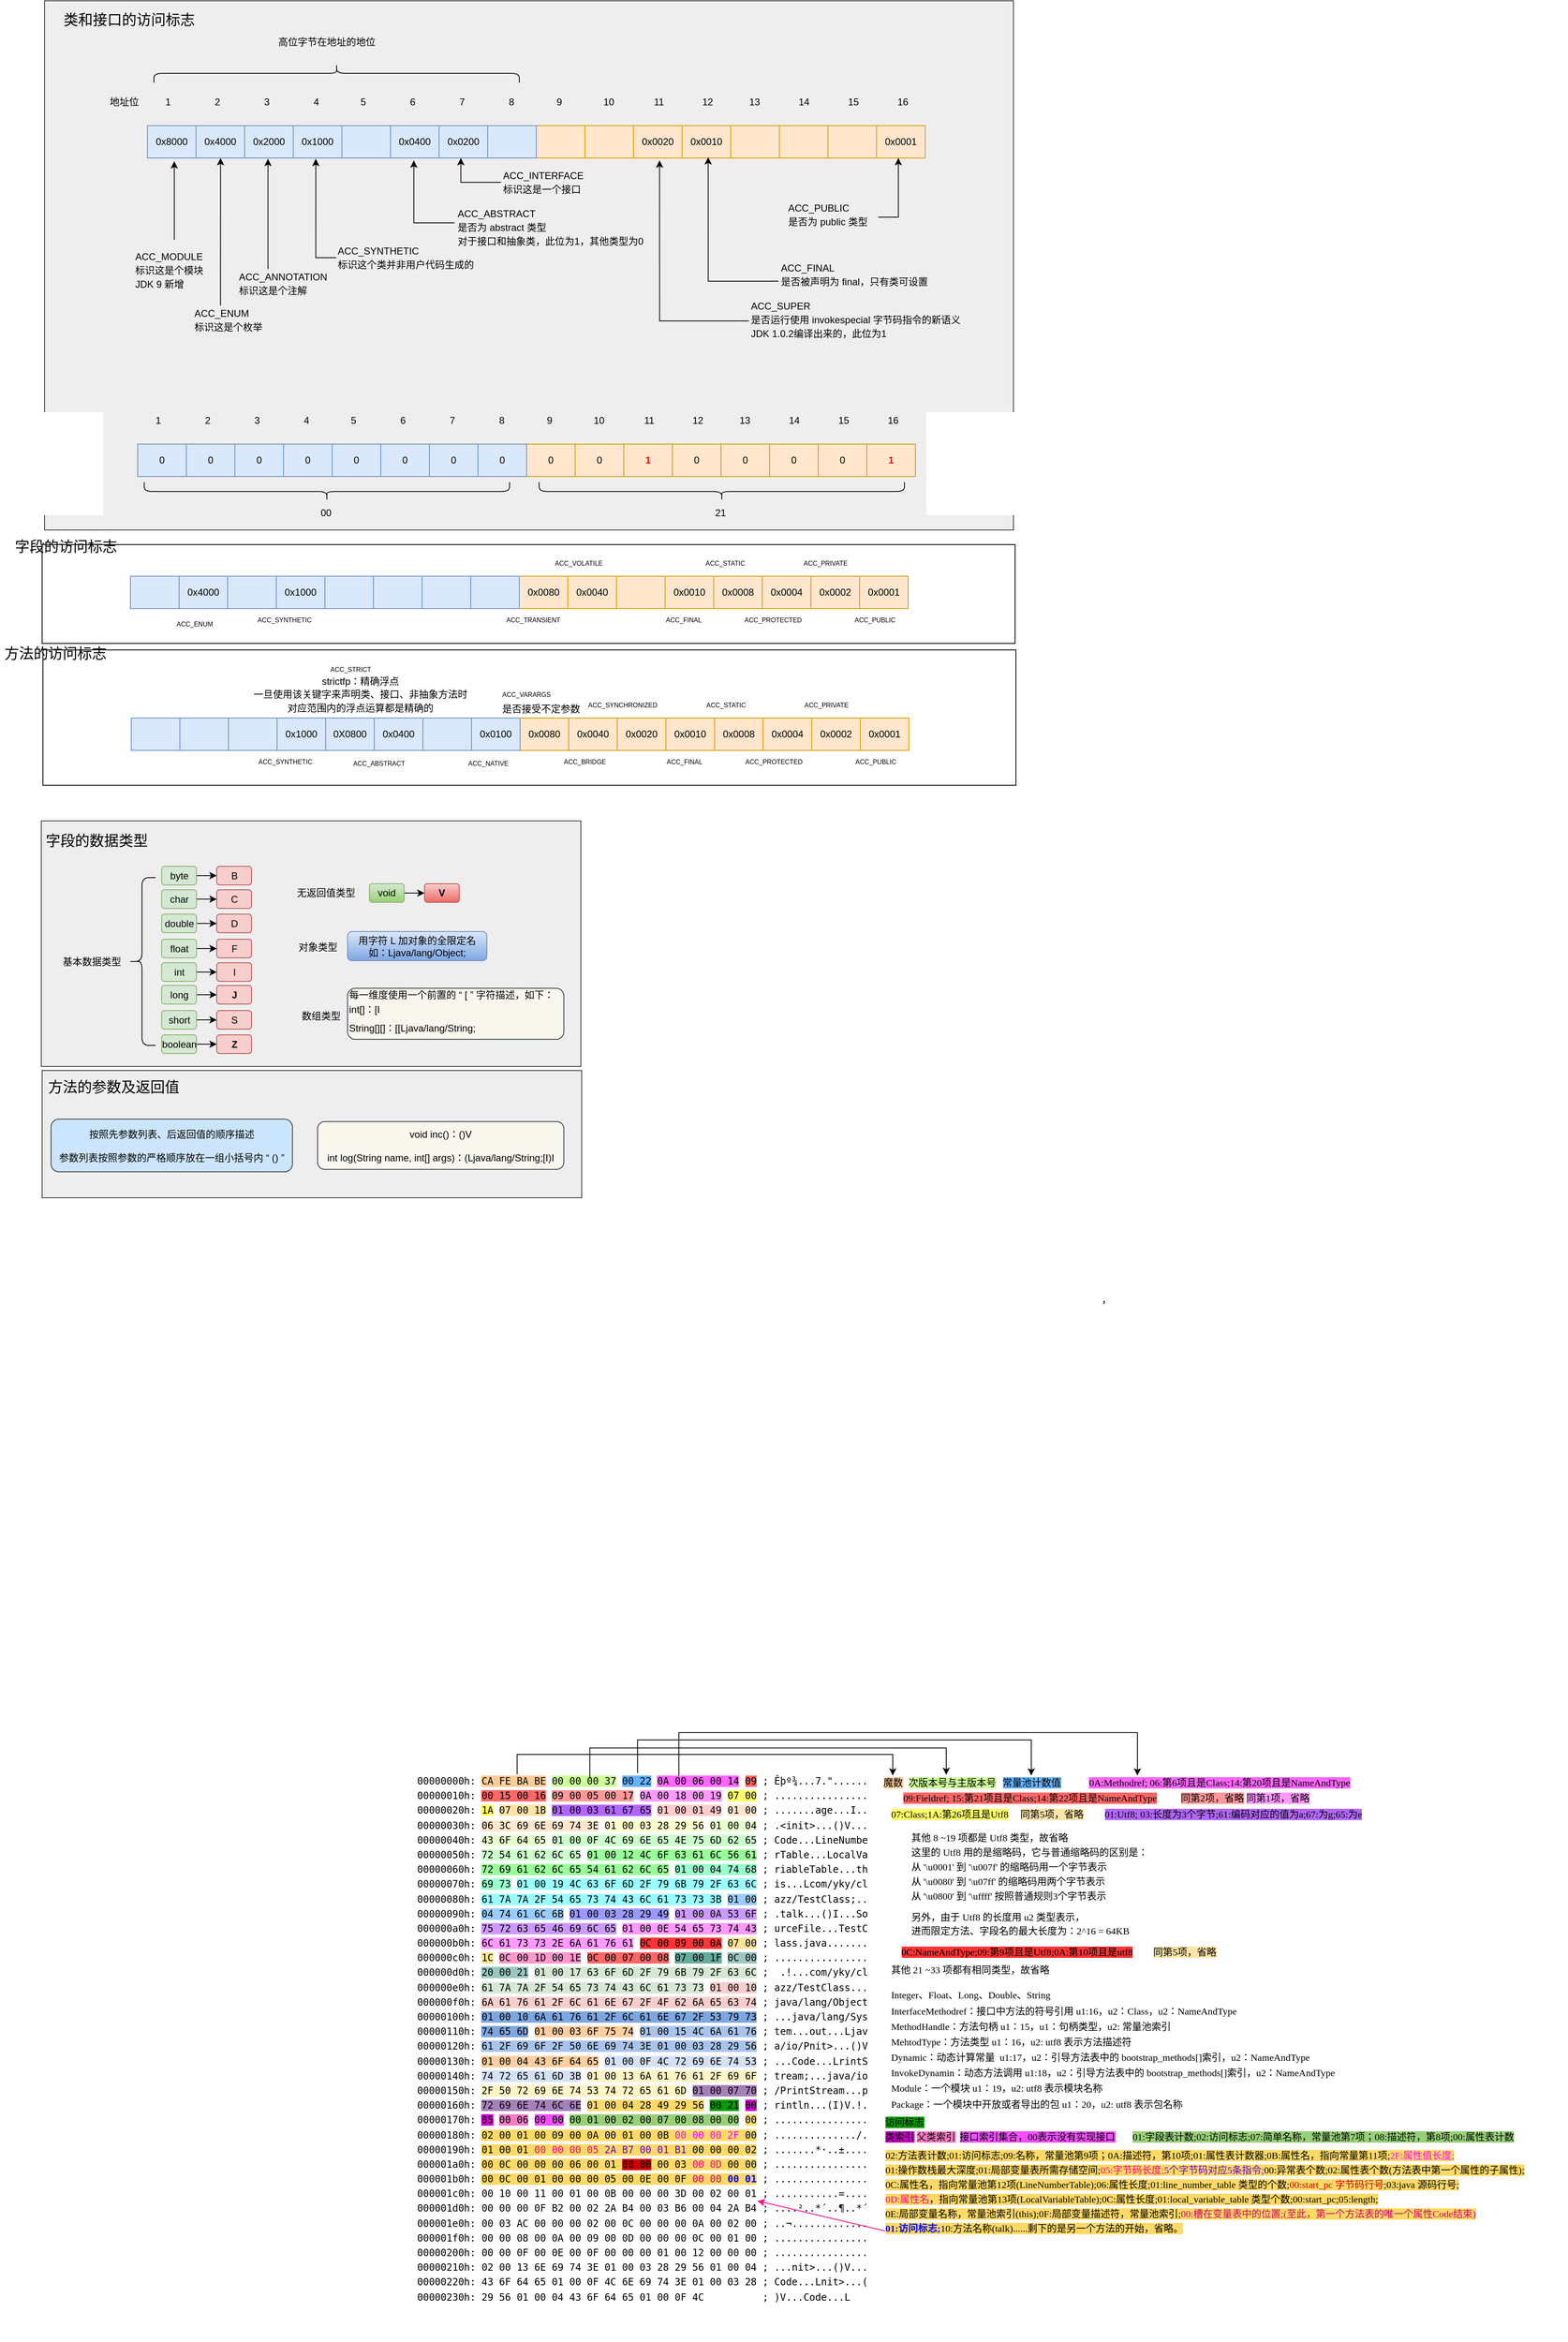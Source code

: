 <mxfile version="13.9.2" type="github">
  <diagram id="xW9Y31SaYgmBZkQTsoL8" name="Page-1">
    <mxGraphModel dx="1822" dy="762" grid="0" gridSize="10" guides="1" tooltips="1" connect="1" arrows="1" fold="1" page="0" pageScale="1" pageWidth="827" pageHeight="1169" math="0" shadow="0">
      <root>
        <mxCell id="0" />
        <mxCell id="1" parent="0" />
        <mxCell id="3oE3Q5OzXbJSzto1YcGy-170" value="" style="rounded=0;whiteSpace=wrap;html=1;shadow=0;" parent="1" vertex="1">
          <mxGeometry x="-200" y="942" width="1201" height="122" as="geometry" />
        </mxCell>
        <mxCell id="3oE3Q5OzXbJSzto1YcGy-167" value="" style="rounded=0;whiteSpace=wrap;html=1;shadow=0;fillColor=#eeeeee;strokeColor=#36393d;" parent="1" vertex="1">
          <mxGeometry x="-197" y="271" width="1196" height="653" as="geometry" />
        </mxCell>
        <mxCell id="3oE3Q5OzXbJSzto1YcGy-137" value="" style="rounded=0;whiteSpace=wrap;html=1;shadow=0;fillColor=#eeeeee;strokeColor=#36393d;" parent="1" vertex="1">
          <mxGeometry x="-200" y="1591" width="666" height="157" as="geometry" />
        </mxCell>
        <mxCell id="3oE3Q5OzXbJSzto1YcGy-130" value="" style="rounded=0;whiteSpace=wrap;html=1;shadow=0;fillColor=#eeeeee;strokeColor=#36393d;" parent="1" vertex="1">
          <mxGeometry x="-201" y="1283" width="666" height="303" as="geometry" />
        </mxCell>
        <mxCell id="KpU182EsacGevF96RamK-19" value="" style="shape=table;html=1;whiteSpace=wrap;startSize=0;container=1;collapsible=0;childLayout=tableLayout;fillColor=#ffe6cc;strokeColor=#d79b00;" parent="1" vertex="1">
          <mxGeometry x="410" y="425" width="480" height="40" as="geometry" />
        </mxCell>
        <mxCell id="KpU182EsacGevF96RamK-20" value="" style="shape=partialRectangle;html=1;whiteSpace=wrap;collapsible=0;dropTarget=0;pointerEvents=0;fillColor=none;top=0;left=0;bottom=0;right=0;points=[[0,0.5],[1,0.5]];portConstraint=eastwest;" parent="KpU182EsacGevF96RamK-19" vertex="1">
          <mxGeometry width="480" height="40" as="geometry" />
        </mxCell>
        <mxCell id="KpU182EsacGevF96RamK-21" value="" style="shape=partialRectangle;html=1;whiteSpace=wrap;connectable=0;overflow=hidden;fillColor=none;top=0;left=0;bottom=0;right=0;" parent="KpU182EsacGevF96RamK-20" vertex="1">
          <mxGeometry width="60" height="40" as="geometry" />
        </mxCell>
        <mxCell id="KpU182EsacGevF96RamK-22" value="" style="shape=partialRectangle;html=1;whiteSpace=wrap;connectable=0;overflow=hidden;fillColor=none;top=0;left=0;bottom=0;right=0;" parent="KpU182EsacGevF96RamK-20" vertex="1">
          <mxGeometry x="60" width="60" height="40" as="geometry" />
        </mxCell>
        <mxCell id="KpU182EsacGevF96RamK-23" value="&lt;span&gt;0x0020&lt;/span&gt;" style="shape=partialRectangle;html=1;whiteSpace=wrap;connectable=0;overflow=hidden;fillColor=none;top=0;left=0;bottom=0;right=0;" parent="KpU182EsacGevF96RamK-20" vertex="1">
          <mxGeometry x="120" width="60" height="40" as="geometry" />
        </mxCell>
        <mxCell id="KpU182EsacGevF96RamK-24" value="&lt;span&gt;0x0010&lt;/span&gt;" style="shape=partialRectangle;html=1;whiteSpace=wrap;connectable=0;overflow=hidden;fillColor=none;top=0;left=0;bottom=0;right=0;" parent="KpU182EsacGevF96RamK-20" vertex="1">
          <mxGeometry x="180" width="60" height="40" as="geometry" />
        </mxCell>
        <mxCell id="KpU182EsacGevF96RamK-25" value="" style="shape=partialRectangle;html=1;whiteSpace=wrap;connectable=0;overflow=hidden;fillColor=none;top=0;left=0;bottom=0;right=0;" parent="KpU182EsacGevF96RamK-20" vertex="1">
          <mxGeometry x="240" width="60" height="40" as="geometry" />
        </mxCell>
        <mxCell id="KpU182EsacGevF96RamK-26" value="" style="shape=partialRectangle;html=1;whiteSpace=wrap;connectable=0;overflow=hidden;fillColor=none;top=0;left=0;bottom=0;right=0;" parent="KpU182EsacGevF96RamK-20" vertex="1">
          <mxGeometry x="300" width="60" height="40" as="geometry" />
        </mxCell>
        <mxCell id="KpU182EsacGevF96RamK-27" value="" style="shape=partialRectangle;html=1;whiteSpace=wrap;connectable=0;overflow=hidden;fillColor=none;top=0;left=0;bottom=0;right=0;" parent="KpU182EsacGevF96RamK-20" vertex="1">
          <mxGeometry x="360" width="60" height="40" as="geometry" />
        </mxCell>
        <mxCell id="KpU182EsacGevF96RamK-28" value="&lt;span&gt;0x0001&lt;/span&gt;" style="shape=partialRectangle;html=1;whiteSpace=wrap;connectable=0;overflow=hidden;fillColor=none;top=0;left=0;bottom=0;right=0;" parent="KpU182EsacGevF96RamK-20" vertex="1">
          <mxGeometry x="420" width="60" height="40" as="geometry" />
        </mxCell>
        <mxCell id="KpU182EsacGevF96RamK-29" value="" style="shape=table;html=1;whiteSpace=wrap;startSize=0;container=1;collapsible=0;childLayout=tableLayout;fillColor=#dae8fc;strokeColor=#6c8ebf;" parent="1" vertex="1">
          <mxGeometry x="-70" y="425" width="480" height="40" as="geometry" />
        </mxCell>
        <mxCell id="KpU182EsacGevF96RamK-30" value="" style="shape=partialRectangle;html=1;whiteSpace=wrap;collapsible=0;dropTarget=0;pointerEvents=0;fillColor=none;top=0;left=0;bottom=0;right=0;points=[[0,0.5],[1,0.5]];portConstraint=eastwest;" parent="KpU182EsacGevF96RamK-29" vertex="1">
          <mxGeometry width="480" height="40" as="geometry" />
        </mxCell>
        <mxCell id="KpU182EsacGevF96RamK-31" value="&lt;span&gt;0x8000&lt;/span&gt;" style="shape=partialRectangle;html=1;whiteSpace=wrap;connectable=0;overflow=hidden;fillColor=none;top=0;left=0;bottom=0;right=0;" parent="KpU182EsacGevF96RamK-30" vertex="1">
          <mxGeometry width="60" height="40" as="geometry" />
        </mxCell>
        <mxCell id="KpU182EsacGevF96RamK-32" value="&lt;span&gt;0x4000&lt;/span&gt;" style="shape=partialRectangle;html=1;whiteSpace=wrap;connectable=0;overflow=hidden;fillColor=none;top=0;left=0;bottom=0;right=0;" parent="KpU182EsacGevF96RamK-30" vertex="1">
          <mxGeometry x="60" width="60" height="40" as="geometry" />
        </mxCell>
        <mxCell id="KpU182EsacGevF96RamK-33" value="&lt;span&gt;0x2000&lt;/span&gt;" style="shape=partialRectangle;html=1;whiteSpace=wrap;connectable=0;overflow=hidden;fillColor=none;top=0;left=0;bottom=0;right=0;" parent="KpU182EsacGevF96RamK-30" vertex="1">
          <mxGeometry x="120" width="60" height="40" as="geometry" />
        </mxCell>
        <mxCell id="KpU182EsacGevF96RamK-34" value="&lt;span&gt;0x1000&lt;/span&gt;" style="shape=partialRectangle;html=1;whiteSpace=wrap;connectable=0;overflow=hidden;fillColor=none;top=0;left=0;bottom=0;right=0;" parent="KpU182EsacGevF96RamK-30" vertex="1">
          <mxGeometry x="180" width="60" height="40" as="geometry" />
        </mxCell>
        <mxCell id="KpU182EsacGevF96RamK-35" value="" style="shape=partialRectangle;html=1;whiteSpace=wrap;connectable=0;overflow=hidden;fillColor=none;top=0;left=0;bottom=0;right=0;" parent="KpU182EsacGevF96RamK-30" vertex="1">
          <mxGeometry x="240" width="60" height="40" as="geometry" />
        </mxCell>
        <mxCell id="KpU182EsacGevF96RamK-36" value="&lt;span&gt;0x0400&lt;/span&gt;" style="shape=partialRectangle;html=1;whiteSpace=wrap;connectable=0;overflow=hidden;fillColor=none;top=0;left=0;bottom=0;right=0;" parent="KpU182EsacGevF96RamK-30" vertex="1">
          <mxGeometry x="300" width="60" height="40" as="geometry" />
        </mxCell>
        <mxCell id="KpU182EsacGevF96RamK-37" value="&lt;span&gt;0x0200&lt;/span&gt;" style="shape=partialRectangle;html=1;whiteSpace=wrap;connectable=0;overflow=hidden;fillColor=none;top=0;left=0;bottom=0;right=0;" parent="KpU182EsacGevF96RamK-30" vertex="1">
          <mxGeometry x="360" width="60" height="40" as="geometry" />
        </mxCell>
        <mxCell id="KpU182EsacGevF96RamK-38" value="" style="shape=partialRectangle;html=1;whiteSpace=wrap;connectable=0;overflow=hidden;fillColor=none;top=0;left=0;bottom=0;right=0;" parent="KpU182EsacGevF96RamK-30" vertex="1">
          <mxGeometry x="420" width="60" height="40" as="geometry" />
        </mxCell>
        <mxCell id="KpU182EsacGevF96RamK-40" value="1" style="text;html=1;align=center;verticalAlign=middle;resizable=0;points=[];autosize=1;" parent="1" vertex="1">
          <mxGeometry x="-54" y="387" width="17" height="18" as="geometry" />
        </mxCell>
        <mxCell id="KpU182EsacGevF96RamK-41" value="2" style="text;html=1;align=center;verticalAlign=middle;resizable=0;points=[];autosize=1;" parent="1" vertex="1">
          <mxGeometry x="7" y="387" width="17" height="18" as="geometry" />
        </mxCell>
        <mxCell id="KpU182EsacGevF96RamK-42" value="3" style="text;html=1;align=center;verticalAlign=middle;resizable=0;points=[];autosize=1;" parent="1" vertex="1">
          <mxGeometry x="68" y="387" width="17" height="18" as="geometry" />
        </mxCell>
        <mxCell id="KpU182EsacGevF96RamK-43" value="4" style="text;html=1;align=center;verticalAlign=middle;resizable=0;points=[];autosize=1;" parent="1" vertex="1">
          <mxGeometry x="129" y="387" width="17" height="18" as="geometry" />
        </mxCell>
        <mxCell id="KpU182EsacGevF96RamK-44" value="5" style="text;html=1;align=center;verticalAlign=middle;resizable=0;points=[];autosize=1;" parent="1" vertex="1">
          <mxGeometry x="187" y="387" width="17" height="18" as="geometry" />
        </mxCell>
        <mxCell id="KpU182EsacGevF96RamK-45" value="6" style="text;html=1;align=center;verticalAlign=middle;resizable=0;points=[];autosize=1;" parent="1" vertex="1">
          <mxGeometry x="248" y="387" width="17" height="18" as="geometry" />
        </mxCell>
        <mxCell id="KpU182EsacGevF96RamK-46" value="7" style="text;html=1;align=center;verticalAlign=middle;resizable=0;points=[];autosize=1;" parent="1" vertex="1">
          <mxGeometry x="309" y="387" width="17" height="18" as="geometry" />
        </mxCell>
        <mxCell id="KpU182EsacGevF96RamK-47" value="8" style="text;html=1;align=center;verticalAlign=middle;resizable=0;points=[];autosize=1;" parent="1" vertex="1">
          <mxGeometry x="370" y="387" width="17" height="18" as="geometry" />
        </mxCell>
        <mxCell id="KpU182EsacGevF96RamK-48" value="9" style="text;html=1;align=center;verticalAlign=middle;resizable=0;points=[];autosize=1;" parent="1" vertex="1">
          <mxGeometry x="429.5" y="387" width="17" height="18" as="geometry" />
        </mxCell>
        <mxCell id="KpU182EsacGevF96RamK-49" value="10" style="text;html=1;align=center;verticalAlign=middle;resizable=0;points=[];autosize=1;" parent="1" vertex="1">
          <mxGeometry x="487.5" y="387" width="23" height="18" as="geometry" />
        </mxCell>
        <mxCell id="KpU182EsacGevF96RamK-50" value="11" style="text;html=1;align=center;verticalAlign=middle;resizable=0;points=[];autosize=1;" parent="1" vertex="1">
          <mxGeometry x="549.5" y="387" width="22" height="18" as="geometry" />
        </mxCell>
        <mxCell id="KpU182EsacGevF96RamK-51" value="12" style="text;html=1;align=center;verticalAlign=middle;resizable=0;points=[];autosize=1;" parent="1" vertex="1">
          <mxGeometry x="609.5" y="387" width="23" height="18" as="geometry" />
        </mxCell>
        <mxCell id="KpU182EsacGevF96RamK-52" value="13" style="text;html=1;align=center;verticalAlign=middle;resizable=0;points=[];autosize=1;" parent="1" vertex="1">
          <mxGeometry x="667.5" y="387" width="23" height="18" as="geometry" />
        </mxCell>
        <mxCell id="KpU182EsacGevF96RamK-53" value="14" style="text;html=1;align=center;verticalAlign=middle;resizable=0;points=[];autosize=1;" parent="1" vertex="1">
          <mxGeometry x="728.5" y="387" width="23" height="18" as="geometry" />
        </mxCell>
        <mxCell id="KpU182EsacGevF96RamK-54" value="15" style="text;html=1;align=center;verticalAlign=middle;resizable=0;points=[];autosize=1;" parent="1" vertex="1">
          <mxGeometry x="789.5" y="387" width="23" height="18" as="geometry" />
        </mxCell>
        <mxCell id="KpU182EsacGevF96RamK-55" value="16" style="text;html=1;align=center;verticalAlign=middle;resizable=0;points=[];autosize=1;" parent="1" vertex="1">
          <mxGeometry x="850.5" y="387" width="23" height="18" as="geometry" />
        </mxCell>
        <mxCell id="KpU182EsacGevF96RamK-68" style="edgeStyle=orthogonalEdgeStyle;rounded=0;orthogonalLoop=1;jettySize=auto;html=1;entryX=0.931;entryY=1;entryDx=0;entryDy=0;entryPerimeter=0;exitX=1.046;exitY=0.583;exitDx=0;exitDy=0;exitPerimeter=0;" parent="1" source="KpU182EsacGevF96RamK-56" target="KpU182EsacGevF96RamK-20" edge="1">
          <mxGeometry relative="1" as="geometry">
            <Array as="points">
              <mxPoint x="857" y="538" />
            </Array>
          </mxGeometry>
        </mxCell>
        <mxCell id="KpU182EsacGevF96RamK-56" value="&lt;span style=&quot;text-indent: 24px ; line-height: 140%&quot;&gt;ACC_PUBLIC&lt;br&gt;是否为 public 类型&lt;/span&gt;" style="text;html=1;align=left;verticalAlign=middle;resizable=0;points=[];autosize=1;" parent="1" vertex="1">
          <mxGeometry x="719" y="517" width="108" height="36" as="geometry" />
        </mxCell>
        <mxCell id="KpU182EsacGevF96RamK-69" style="edgeStyle=orthogonalEdgeStyle;rounded=0;orthogonalLoop=1;jettySize=auto;html=1;entryX=0.442;entryY=0.975;entryDx=0;entryDy=0;entryPerimeter=0;exitX=-0.003;exitY=0.633;exitDx=0;exitDy=0;exitPerimeter=0;" parent="1" source="KpU182EsacGevF96RamK-57" target="KpU182EsacGevF96RamK-20" edge="1">
          <mxGeometry relative="1" as="geometry" />
        </mxCell>
        <mxCell id="KpU182EsacGevF96RamK-57" value="&lt;p style=&quot;line-height: 140%&quot;&gt;&lt;span style=&quot;text-indent: 24px&quot;&gt;ACC_FINAL&lt;br&gt;&lt;/span&gt;&lt;span style=&quot;text-indent: 24px ; line-height: 140%&quot;&gt;是否被声明为 final，只有类可设置&lt;/span&gt;&lt;span style=&quot;text-indent: 24px&quot;&gt;&lt;br&gt;&lt;/span&gt;&lt;/p&gt;" style="text;html=1;align=left;verticalAlign=middle;resizable=0;points=[];autosize=1;" parent="1" vertex="1">
          <mxGeometry x="709.5" y="579" width="191" height="60" as="geometry" />
        </mxCell>
        <mxCell id="KpU182EsacGevF96RamK-70" style="edgeStyle=orthogonalEdgeStyle;rounded=0;orthogonalLoop=1;jettySize=auto;html=1;entryX=0.317;entryY=1.075;entryDx=0;entryDy=0;entryPerimeter=0;exitX=-0.002;exitY=0.519;exitDx=0;exitDy=0;exitPerimeter=0;" parent="1" source="KpU182EsacGevF96RamK-58" target="KpU182EsacGevF96RamK-20" edge="1">
          <mxGeometry relative="1" as="geometry">
            <Array as="points">
              <mxPoint x="562" y="666" />
            </Array>
          </mxGeometry>
        </mxCell>
        <mxCell id="KpU182EsacGevF96RamK-58" value="&lt;span style=&quot;text-indent: 24px ; line-height: 140%&quot;&gt;&lt;font style=&quot;font-size: 12px&quot;&gt;ACC_SUPER&lt;br&gt;是否运行使用 invokespecial 字节码指令的新语义&lt;br&gt;JDK 1.0.2编译出来的，此位为1&lt;/font&gt;&lt;/span&gt;" style="text;html=1;align=left;verticalAlign=middle;resizable=0;points=[];autosize=1;" parent="1" vertex="1">
          <mxGeometry x="673" y="639" width="269" height="52" as="geometry" />
        </mxCell>
        <mxCell id="KpU182EsacGevF96RamK-71" style="edgeStyle=orthogonalEdgeStyle;rounded=0;orthogonalLoop=1;jettySize=auto;html=1;entryX=0.806;entryY=1;entryDx=0;entryDy=0;entryPerimeter=0;" parent="1" source="KpU182EsacGevF96RamK-59" target="KpU182EsacGevF96RamK-30" edge="1">
          <mxGeometry relative="1" as="geometry">
            <Array as="points">
              <mxPoint x="317" y="495" />
            </Array>
          </mxGeometry>
        </mxCell>
        <mxCell id="KpU182EsacGevF96RamK-59" value="&lt;span style=&quot;text-indent: 24px ; line-height: 140%&quot;&gt;ACC_INTERFACE&lt;br&gt;标识这是一个接口&lt;/span&gt;" style="text;html=1;align=left;verticalAlign=middle;resizable=0;points=[];autosize=1;" parent="1" vertex="1">
          <mxGeometry x="366.5" y="477" width="109" height="36" as="geometry" />
        </mxCell>
        <mxCell id="KpU182EsacGevF96RamK-72" style="edgeStyle=orthogonalEdgeStyle;rounded=0;orthogonalLoop=1;jettySize=auto;html=1;exitX=-0.006;exitY=0.385;exitDx=0;exitDy=0;exitPerimeter=0;entryX=0.685;entryY=1.075;entryDx=0;entryDy=0;entryPerimeter=0;" parent="1" source="KpU182EsacGevF96RamK-60" target="KpU182EsacGevF96RamK-30" edge="1">
          <mxGeometry relative="1" as="geometry">
            <Array as="points">
              <mxPoint x="259" y="545" />
            </Array>
          </mxGeometry>
        </mxCell>
        <mxCell id="KpU182EsacGevF96RamK-60" value="&lt;span style=&quot;text-indent: 24px; line-height: 140%;&quot;&gt;ACC_ABSTRACT&lt;br&gt;是否为 abstract 类型&lt;br&gt;对于接口和抽象类，此位为1，其他类型为0&lt;br&gt;&lt;/span&gt;" style="text;html=1;align=left;verticalAlign=middle;resizable=0;points=[];autosize=1;" parent="1" vertex="1">
          <mxGeometry x="310.5" y="525" width="239" height="52" as="geometry" />
        </mxCell>
        <mxCell id="KpU182EsacGevF96RamK-76" style="edgeStyle=orthogonalEdgeStyle;rounded=0;orthogonalLoop=1;jettySize=auto;html=1;entryX=0.069;entryY=1.1;entryDx=0;entryDy=0;entryPerimeter=0;" parent="1" source="KpU182EsacGevF96RamK-62" target="KpU182EsacGevF96RamK-30" edge="1">
          <mxGeometry relative="1" as="geometry">
            <Array as="points">
              <mxPoint x="-37" y="573" />
              <mxPoint x="-37" y="573" />
            </Array>
          </mxGeometry>
        </mxCell>
        <mxCell id="KpU182EsacGevF96RamK-62" value="&lt;p style=&quot;line-height: 140%&quot;&gt;&lt;span style=&quot;text-indent: 24px&quot;&gt;ACC_MODULE&lt;br&gt;&lt;/span&gt;标识这是个模块&lt;br&gt;JDK 9 新增&lt;/p&gt;" style="text;html=1;align=left;verticalAlign=middle;resizable=0;points=[];autosize=1;" parent="1" vertex="1">
          <mxGeometry x="-87" y="566" width="94" height="76" as="geometry" />
        </mxCell>
        <mxCell id="KpU182EsacGevF96RamK-73" style="edgeStyle=orthogonalEdgeStyle;rounded=0;orthogonalLoop=1;jettySize=auto;html=1;entryX=0.433;entryY=1.025;entryDx=0;entryDy=0;entryPerimeter=0;" parent="1" source="KpU182EsacGevF96RamK-65" target="KpU182EsacGevF96RamK-30" edge="1">
          <mxGeometry relative="1" as="geometry">
            <Array as="points">
              <mxPoint x="138" y="588" />
            </Array>
          </mxGeometry>
        </mxCell>
        <mxCell id="KpU182EsacGevF96RamK-65" value="&lt;span style=&quot;text-indent: 24px ; line-height: 140%&quot;&gt;ACC_SYNTHETIC&lt;br&gt;标识这个类并非用户代码生成的&lt;br&gt;&lt;/span&gt;" style="text;html=1;align=left;verticalAlign=middle;resizable=0;points=[];autosize=1;" parent="1" vertex="1">
          <mxGeometry x="163" y="570" width="178" height="36" as="geometry" />
        </mxCell>
        <mxCell id="KpU182EsacGevF96RamK-74" style="edgeStyle=orthogonalEdgeStyle;rounded=0;orthogonalLoop=1;jettySize=auto;html=1;entryX=0.31;entryY=1.025;entryDx=0;entryDy=0;entryPerimeter=0;" parent="1" source="KpU182EsacGevF96RamK-66" target="KpU182EsacGevF96RamK-30" edge="1">
          <mxGeometry relative="1" as="geometry">
            <mxPoint x="80" y="476" as="targetPoint" />
            <Array as="points">
              <mxPoint x="79" y="556" />
            </Array>
          </mxGeometry>
        </mxCell>
        <mxCell id="KpU182EsacGevF96RamK-66" value="&lt;span style=&quot;text-indent: 24px ; line-height: 140%&quot;&gt;ACC_ANNOTATION&lt;br&gt;标识这是个注解&lt;br&gt;&lt;/span&gt;" style="text;html=1;align=left;verticalAlign=middle;resizable=0;points=[];autosize=1;" parent="1" vertex="1">
          <mxGeometry x="41" y="602" width="119" height="36" as="geometry" />
        </mxCell>
        <mxCell id="KpU182EsacGevF96RamK-75" style="edgeStyle=orthogonalEdgeStyle;rounded=0;orthogonalLoop=1;jettySize=auto;html=1;entryX=0.188;entryY=1;entryDx=0;entryDy=0;entryPerimeter=0;" parent="1" source="KpU182EsacGevF96RamK-67" target="KpU182EsacGevF96RamK-30" edge="1">
          <mxGeometry relative="1" as="geometry">
            <mxPoint x="20" y="473" as="targetPoint" />
            <Array as="points">
              <mxPoint x="20" y="602" />
            </Array>
          </mxGeometry>
        </mxCell>
        <mxCell id="KpU182EsacGevF96RamK-67" value="&lt;span style=&quot;text-indent: 24px ; line-height: 140%&quot;&gt;ACC_ENUM&lt;br&gt;标识这是个枚举&lt;br&gt;&lt;/span&gt;" style="text;html=1;align=left;verticalAlign=middle;resizable=0;points=[];autosize=1;" parent="1" vertex="1">
          <mxGeometry x="-14" y="647" width="94" height="36" as="geometry" />
        </mxCell>
        <mxCell id="KpU182EsacGevF96RamK-78" value="" style="shape=table;html=1;whiteSpace=wrap;startSize=0;container=1;collapsible=0;childLayout=tableLayout;fillColor=#ffe6cc;strokeColor=#d79b00;" parent="1" vertex="1">
          <mxGeometry x="398" y="818" width="480" height="40" as="geometry" />
        </mxCell>
        <mxCell id="KpU182EsacGevF96RamK-79" value="" style="shape=partialRectangle;html=1;whiteSpace=wrap;collapsible=0;dropTarget=0;pointerEvents=0;fillColor=none;top=0;left=0;bottom=0;right=0;points=[[0,0.5],[1,0.5]];portConstraint=eastwest;" parent="KpU182EsacGevF96RamK-78" vertex="1">
          <mxGeometry width="480" height="40" as="geometry" />
        </mxCell>
        <mxCell id="KpU182EsacGevF96RamK-80" value="0" style="shape=partialRectangle;html=1;whiteSpace=wrap;connectable=0;overflow=hidden;fillColor=none;top=0;left=0;bottom=0;right=0;" parent="KpU182EsacGevF96RamK-79" vertex="1">
          <mxGeometry width="60" height="40" as="geometry" />
        </mxCell>
        <mxCell id="KpU182EsacGevF96RamK-81" value="0" style="shape=partialRectangle;html=1;whiteSpace=wrap;connectable=0;overflow=hidden;fillColor=none;top=0;left=0;bottom=0;right=0;" parent="KpU182EsacGevF96RamK-79" vertex="1">
          <mxGeometry x="60" width="60" height="40" as="geometry" />
        </mxCell>
        <mxCell id="KpU182EsacGevF96RamK-82" value="&lt;span&gt;&lt;font color=&quot;#ff0000&quot;&gt;&lt;b&gt;1&lt;/b&gt;&lt;/font&gt;&lt;/span&gt;" style="shape=partialRectangle;html=1;whiteSpace=wrap;connectable=0;overflow=hidden;fillColor=none;top=0;left=0;bottom=0;right=0;" parent="KpU182EsacGevF96RamK-79" vertex="1">
          <mxGeometry x="120" width="60" height="40" as="geometry" />
        </mxCell>
        <mxCell id="KpU182EsacGevF96RamK-83" value="&lt;span&gt;0&lt;/span&gt;" style="shape=partialRectangle;html=1;whiteSpace=wrap;connectable=0;overflow=hidden;fillColor=none;top=0;left=0;bottom=0;right=0;" parent="KpU182EsacGevF96RamK-79" vertex="1">
          <mxGeometry x="180" width="60" height="40" as="geometry" />
        </mxCell>
        <mxCell id="KpU182EsacGevF96RamK-84" value="0" style="shape=partialRectangle;html=1;whiteSpace=wrap;connectable=0;overflow=hidden;fillColor=none;top=0;left=0;bottom=0;right=0;" parent="KpU182EsacGevF96RamK-79" vertex="1">
          <mxGeometry x="240" width="60" height="40" as="geometry" />
        </mxCell>
        <mxCell id="KpU182EsacGevF96RamK-85" value="0" style="shape=partialRectangle;html=1;whiteSpace=wrap;connectable=0;overflow=hidden;fillColor=none;top=0;left=0;bottom=0;right=0;" parent="KpU182EsacGevF96RamK-79" vertex="1">
          <mxGeometry x="300" width="60" height="40" as="geometry" />
        </mxCell>
        <mxCell id="KpU182EsacGevF96RamK-86" value="0" style="shape=partialRectangle;html=1;whiteSpace=wrap;connectable=0;overflow=hidden;fillColor=none;top=0;left=0;bottom=0;right=0;" parent="KpU182EsacGevF96RamK-79" vertex="1">
          <mxGeometry x="360" width="60" height="40" as="geometry" />
        </mxCell>
        <mxCell id="KpU182EsacGevF96RamK-87" value="&lt;span&gt;&lt;b&gt;&lt;font color=&quot;#ff0000&quot;&gt;1&lt;/font&gt;&lt;/b&gt;&lt;/span&gt;" style="shape=partialRectangle;html=1;whiteSpace=wrap;connectable=0;overflow=hidden;fillColor=none;top=0;left=0;bottom=0;right=0;" parent="KpU182EsacGevF96RamK-79" vertex="1">
          <mxGeometry x="420" width="60" height="40" as="geometry" />
        </mxCell>
        <mxCell id="KpU182EsacGevF96RamK-88" value="" style="shape=table;html=1;whiteSpace=wrap;startSize=0;container=1;collapsible=0;childLayout=tableLayout;fillColor=#dae8fc;strokeColor=#6c8ebf;" parent="1" vertex="1">
          <mxGeometry x="-82" y="818" width="480" height="40" as="geometry" />
        </mxCell>
        <mxCell id="KpU182EsacGevF96RamK-89" value="" style="shape=partialRectangle;html=1;whiteSpace=wrap;collapsible=0;dropTarget=0;pointerEvents=0;fillColor=none;top=0;left=0;bottom=0;right=0;points=[[0,0.5],[1,0.5]];portConstraint=eastwest;" parent="KpU182EsacGevF96RamK-88" vertex="1">
          <mxGeometry width="480" height="40" as="geometry" />
        </mxCell>
        <mxCell id="KpU182EsacGevF96RamK-90" value="&lt;span&gt;0&lt;/span&gt;" style="shape=partialRectangle;html=1;whiteSpace=wrap;connectable=0;overflow=hidden;fillColor=none;top=0;left=0;bottom=0;right=0;" parent="KpU182EsacGevF96RamK-89" vertex="1">
          <mxGeometry width="60" height="40" as="geometry" />
        </mxCell>
        <mxCell id="KpU182EsacGevF96RamK-91" value="&lt;span&gt;0&lt;/span&gt;" style="shape=partialRectangle;html=1;whiteSpace=wrap;connectable=0;overflow=hidden;fillColor=none;top=0;left=0;bottom=0;right=0;" parent="KpU182EsacGevF96RamK-89" vertex="1">
          <mxGeometry x="60" width="60" height="40" as="geometry" />
        </mxCell>
        <mxCell id="KpU182EsacGevF96RamK-92" value="&lt;span&gt;0&lt;/span&gt;" style="shape=partialRectangle;html=1;whiteSpace=wrap;connectable=0;overflow=hidden;fillColor=none;top=0;left=0;bottom=0;right=0;" parent="KpU182EsacGevF96RamK-89" vertex="1">
          <mxGeometry x="120" width="60" height="40" as="geometry" />
        </mxCell>
        <mxCell id="KpU182EsacGevF96RamK-93" value="&lt;span&gt;0&lt;/span&gt;" style="shape=partialRectangle;html=1;whiteSpace=wrap;connectable=0;overflow=hidden;fillColor=none;top=0;left=0;bottom=0;right=0;" parent="KpU182EsacGevF96RamK-89" vertex="1">
          <mxGeometry x="180" width="60" height="40" as="geometry" />
        </mxCell>
        <mxCell id="KpU182EsacGevF96RamK-94" value="0" style="shape=partialRectangle;html=1;whiteSpace=wrap;connectable=0;overflow=hidden;fillColor=none;top=0;left=0;bottom=0;right=0;" parent="KpU182EsacGevF96RamK-89" vertex="1">
          <mxGeometry x="240" width="60" height="40" as="geometry" />
        </mxCell>
        <mxCell id="KpU182EsacGevF96RamK-95" value="0" style="shape=partialRectangle;html=1;whiteSpace=wrap;connectable=0;overflow=hidden;fillColor=none;top=0;left=0;bottom=0;right=0;" parent="KpU182EsacGevF96RamK-89" vertex="1">
          <mxGeometry x="300" width="60" height="40" as="geometry" />
        </mxCell>
        <mxCell id="KpU182EsacGevF96RamK-96" value="&lt;span&gt;0&lt;/span&gt;" style="shape=partialRectangle;html=1;whiteSpace=wrap;connectable=0;overflow=hidden;fillColor=none;top=0;left=0;bottom=0;right=0;" parent="KpU182EsacGevF96RamK-89" vertex="1">
          <mxGeometry x="360" width="60" height="40" as="geometry" />
        </mxCell>
        <mxCell id="KpU182EsacGevF96RamK-97" value="&lt;span&gt;0&lt;/span&gt;" style="shape=partialRectangle;html=1;whiteSpace=wrap;connectable=0;overflow=hidden;fillColor=none;top=0;left=0;bottom=0;right=0;" parent="KpU182EsacGevF96RamK-89" vertex="1">
          <mxGeometry x="420" width="60" height="40" as="geometry" />
        </mxCell>
        <mxCell id="KpU182EsacGevF96RamK-98" value="1" style="text;html=1;align=center;verticalAlign=middle;resizable=0;points=[];autosize=1;" parent="1" vertex="1">
          <mxGeometry x="-66" y="780" width="17" height="18" as="geometry" />
        </mxCell>
        <mxCell id="KpU182EsacGevF96RamK-99" value="2" style="text;html=1;align=center;verticalAlign=middle;resizable=0;points=[];autosize=1;" parent="1" vertex="1">
          <mxGeometry x="-5" y="780" width="17" height="18" as="geometry" />
        </mxCell>
        <mxCell id="KpU182EsacGevF96RamK-100" value="3" style="text;html=1;align=center;verticalAlign=middle;resizable=0;points=[];autosize=1;" parent="1" vertex="1">
          <mxGeometry x="56" y="780" width="17" height="18" as="geometry" />
        </mxCell>
        <mxCell id="KpU182EsacGevF96RamK-101" value="4" style="text;html=1;align=center;verticalAlign=middle;resizable=0;points=[];autosize=1;" parent="1" vertex="1">
          <mxGeometry x="117" y="780" width="17" height="18" as="geometry" />
        </mxCell>
        <mxCell id="KpU182EsacGevF96RamK-102" value="5" style="text;html=1;align=center;verticalAlign=middle;resizable=0;points=[];autosize=1;" parent="1" vertex="1">
          <mxGeometry x="175" y="780" width="17" height="18" as="geometry" />
        </mxCell>
        <mxCell id="KpU182EsacGevF96RamK-103" value="6" style="text;html=1;align=center;verticalAlign=middle;resizable=0;points=[];autosize=1;" parent="1" vertex="1">
          <mxGeometry x="236" y="780" width="17" height="18" as="geometry" />
        </mxCell>
        <mxCell id="KpU182EsacGevF96RamK-104" value="7" style="text;html=1;align=center;verticalAlign=middle;resizable=0;points=[];autosize=1;" parent="1" vertex="1">
          <mxGeometry x="297" y="780" width="17" height="18" as="geometry" />
        </mxCell>
        <mxCell id="KpU182EsacGevF96RamK-105" value="8" style="text;html=1;align=center;verticalAlign=middle;resizable=0;points=[];autosize=1;" parent="1" vertex="1">
          <mxGeometry x="358" y="780" width="17" height="18" as="geometry" />
        </mxCell>
        <mxCell id="KpU182EsacGevF96RamK-106" value="9" style="text;html=1;align=center;verticalAlign=middle;resizable=0;points=[];autosize=1;" parent="1" vertex="1">
          <mxGeometry x="417.5" y="780" width="17" height="18" as="geometry" />
        </mxCell>
        <mxCell id="KpU182EsacGevF96RamK-107" value="10" style="text;html=1;align=center;verticalAlign=middle;resizable=0;points=[];autosize=1;" parent="1" vertex="1">
          <mxGeometry x="475.5" y="780" width="23" height="18" as="geometry" />
        </mxCell>
        <mxCell id="KpU182EsacGevF96RamK-108" value="11" style="text;html=1;align=center;verticalAlign=middle;resizable=0;points=[];autosize=1;" parent="1" vertex="1">
          <mxGeometry x="537.5" y="780" width="22" height="18" as="geometry" />
        </mxCell>
        <mxCell id="KpU182EsacGevF96RamK-109" value="12" style="text;html=1;align=center;verticalAlign=middle;resizable=0;points=[];autosize=1;" parent="1" vertex="1">
          <mxGeometry x="597.5" y="780" width="23" height="18" as="geometry" />
        </mxCell>
        <mxCell id="KpU182EsacGevF96RamK-110" value="13" style="text;html=1;align=center;verticalAlign=middle;resizable=0;points=[];autosize=1;" parent="1" vertex="1">
          <mxGeometry x="655.5" y="780" width="23" height="18" as="geometry" />
        </mxCell>
        <mxCell id="KpU182EsacGevF96RamK-111" value="14" style="text;html=1;align=center;verticalAlign=middle;resizable=0;points=[];autosize=1;" parent="1" vertex="1">
          <mxGeometry x="716.5" y="780" width="23" height="18" as="geometry" />
        </mxCell>
        <mxCell id="KpU182EsacGevF96RamK-112" value="15" style="text;html=1;align=center;verticalAlign=middle;resizable=0;points=[];autosize=1;" parent="1" vertex="1">
          <mxGeometry x="777.5" y="780" width="23" height="18" as="geometry" />
        </mxCell>
        <mxCell id="KpU182EsacGevF96RamK-113" value="16" style="text;html=1;align=center;verticalAlign=middle;resizable=0;points=[];autosize=1;" parent="1" vertex="1">
          <mxGeometry x="838.5" y="780" width="23" height="18" as="geometry" />
        </mxCell>
        <mxCell id="KpU182EsacGevF96RamK-114" value="" style="shape=curlyBracket;whiteSpace=wrap;html=1;rounded=1;align=left;rotation=-90;" parent="1" vertex="1">
          <mxGeometry x="140" y="651" width="23" height="451" as="geometry" />
        </mxCell>
        <mxCell id="KpU182EsacGevF96RamK-115" value="00" style="text;html=1;align=center;verticalAlign=middle;resizable=0;points=[];autosize=1;" parent="1" vertex="1">
          <mxGeometry x="138" y="894" width="23" height="18" as="geometry" />
        </mxCell>
        <mxCell id="KpU182EsacGevF96RamK-116" value="" style="shape=curlyBracket;whiteSpace=wrap;html=1;rounded=1;align=left;rotation=-90;" parent="1" vertex="1">
          <mxGeometry x="627.5" y="651" width="23" height="451" as="geometry" />
        </mxCell>
        <mxCell id="KpU182EsacGevF96RamK-117" value="21" style="text;html=1;align=center;verticalAlign=middle;resizable=0;points=[];autosize=1;" parent="1" vertex="1">
          <mxGeometry x="625.5" y="894" width="23" height="18" as="geometry" />
        </mxCell>
        <mxCell id="KpU182EsacGevF96RamK-118" value="地址位" style="text;html=1;align=center;verticalAlign=middle;resizable=0;points=[];autosize=1;" parent="1" vertex="1">
          <mxGeometry x="-122" y="387" width="46" height="18" as="geometry" />
        </mxCell>
        <mxCell id="KpU182EsacGevF96RamK-119" value="" style="shape=curlyBracket;whiteSpace=wrap;html=1;rounded=1;align=left;rotation=90;" parent="1" vertex="1">
          <mxGeometry x="152" y="135" width="23" height="451" as="geometry" />
        </mxCell>
        <mxCell id="KpU182EsacGevF96RamK-120" value="高位字节在地址的地位" style="text;html=1;align=center;verticalAlign=middle;resizable=0;points=[];autosize=1;" parent="1" vertex="1">
          <mxGeometry x="86" y="313" width="130" height="18" as="geometry" />
        </mxCell>
        <mxCell id="31JTc4GcEN89d1lP_IlO-4" value="&lt;p class=&quot;MsoNormal&quot; style=&quot;line-height: 130%&quot;&gt;&lt;span style=&quot;font-family: &amp;#34;dejavu sans mono&amp;#34; ; font-size: 9.0pt&quot;&gt;00000000h:&amp;nbsp;&lt;span style=&quot;background-color: rgb(255 , 204 , 153)&quot;&gt;CA&amp;nbsp;FE&amp;nbsp;BA&amp;nbsp;BE&lt;/span&gt;&lt;/span&gt;&lt;span style=&quot;font-family: &amp;#34;dejavu sans mono&amp;#34; ; font-size: 9.0pt&quot;&gt;&amp;nbsp;&lt;span style=&quot;background-color: rgb(204 , 255 , 153)&quot;&gt;00&amp;nbsp;00&amp;nbsp;00&amp;nbsp;37&lt;/span&gt;&lt;/span&gt;&lt;span style=&quot;font-family: &amp;#34;dejavu sans mono&amp;#34; ; font-size: 9.0pt&quot;&gt;&amp;nbsp;&lt;span style=&quot;background-color: rgb(102 , 178 , 255)&quot;&gt;00&amp;nbsp;22&lt;/span&gt;&amp;nbsp;&lt;span style=&quot;background-color: rgb(255 , 102 , 255)&quot;&gt;0A&amp;nbsp;00&amp;nbsp;06&lt;/span&gt;&lt;span style=&quot;background-color: rgb(255 , 102 , 255)&quot;&gt;&amp;nbsp;00&amp;nbsp;14&lt;/span&gt;&amp;nbsp;&lt;span style=&quot;background-color: rgb(255 , 102 , 102)&quot;&gt;09&lt;/span&gt;&amp;nbsp;;&amp;nbsp;Êþº¾...7.&quot;......&lt;/span&gt;&lt;span style=&quot;font-family: &amp;#34;dejavu sans mono&amp;#34; ; font-size: 9.0pt&quot;&gt;&lt;br&gt;&lt;/span&gt;&lt;span style=&quot;font-family: &amp;#34;dejavu sans mono&amp;#34; ; font-size: 9.0pt&quot;&gt;00000010h:&amp;nbsp;&lt;span style=&quot;background-color: rgb(255 , 102 , 102)&quot;&gt;00&amp;nbsp;15&amp;nbsp;00&amp;nbsp;16&lt;/span&gt;&amp;nbsp;&lt;span style=&quot;background-color: rgb(255 , 153 , 153)&quot;&gt;09&amp;nbsp;00&amp;nbsp;05&amp;nbsp;00&amp;nbsp;17&lt;/span&gt;&amp;nbsp;&lt;span style=&quot;background-color: rgb(255 , 153 , 255)&quot;&gt;0A&amp;nbsp;00&amp;nbsp;18&amp;nbsp;00&amp;nbsp;19&lt;/span&gt;&amp;nbsp;&lt;span style=&quot;background-color: rgb(255 , 255 , 102)&quot;&gt;07&amp;nbsp;00&lt;/span&gt;&amp;nbsp;;&amp;nbsp;................&lt;/span&gt;&lt;span style=&quot;font-family: &amp;#34;dejavu sans mono&amp;#34; ; font-size: 9.0pt&quot;&gt;&lt;br&gt;&lt;/span&gt;&lt;span style=&quot;font-family: &amp;#34;dejavu sans mono&amp;#34; ; font-size: 9.0pt&quot;&gt;00000020h:&amp;nbsp;&lt;span style=&quot;background-color: rgb(255 , 255 , 102)&quot;&gt;1A&lt;/span&gt;&lt;span style=&quot;background-color: rgb(255 , 255 , 255)&quot;&gt;&amp;nbsp;&lt;/span&gt;&lt;span style=&quot;background-color: rgb(255 , 228 , 166)&quot;&gt;07&amp;nbsp;00&amp;nbsp;1B&lt;/span&gt;&amp;nbsp;&lt;span style=&quot;background-color: rgb(178 , 102 , 255)&quot;&gt;01&amp;nbsp;00&amp;nbsp;03&amp;nbsp;61&amp;nbsp;67&amp;nbsp;65&lt;/span&gt;&amp;nbsp;&lt;span style=&quot;background-color: rgb(255 , 204 , 204)&quot;&gt;01&amp;nbsp;00&amp;nbsp;01&amp;nbsp;49&lt;/span&gt;&amp;nbsp;&lt;span style=&quot;background-color: rgb(255 , 230 , 204)&quot;&gt;01&amp;nbsp;00&lt;/span&gt;&amp;nbsp;;&amp;nbsp;.......age...I..&lt;/span&gt;&lt;span style=&quot;font-family: &amp;#34;dejavu sans mono&amp;#34; ; font-size: 9.0pt&quot;&gt;&lt;br&gt;&lt;/span&gt;&lt;span style=&quot;font-family: &amp;#34;dejavu sans mono&amp;#34; ; font-size: 9.0pt&quot;&gt;00000030h:&amp;nbsp;&lt;span style=&quot;background-color: rgb(255 , 230 , 204)&quot;&gt;06&amp;nbsp;3C&amp;nbsp;69&amp;nbsp;6E&amp;nbsp;69&amp;nbsp;74&amp;nbsp;3E&lt;/span&gt;&amp;nbsp;&lt;span style=&quot;background-color: rgb(255 , 255 , 204)&quot;&gt;01&amp;nbsp;00&amp;nbsp;03&amp;nbsp;28&amp;nbsp;29&amp;nbsp;56&lt;/span&gt;&amp;nbsp;&lt;span style=&quot;background-color: rgb(230 , 255 , 204)&quot;&gt;01&amp;nbsp;00&amp;nbsp;04&lt;/span&gt;&amp;nbsp;;&amp;nbsp;.&amp;lt;init&amp;gt;...()V...&lt;/span&gt;&lt;span style=&quot;font-family: &amp;#34;dejavu sans mono&amp;#34; ; font-size: 9.0pt&quot;&gt;&lt;br&gt;&lt;/span&gt;&lt;span style=&quot;font-family: &amp;#34;dejavu sans mono&amp;#34; ; font-size: 9.0pt&quot;&gt;00000040h:&amp;nbsp;&lt;span style=&quot;background-color: rgb(230 , 255 , 204)&quot;&gt;43&amp;nbsp;6F&amp;nbsp;64&amp;nbsp;65&lt;/span&gt;&amp;nbsp;&lt;span style=&quot;background-color: rgb(204 , 255 , 204)&quot;&gt;01&amp;nbsp;00&amp;nbsp;0F&amp;nbsp;4C&amp;nbsp;69&amp;nbsp;6E&amp;nbsp;65&amp;nbsp;4E&amp;nbsp;75&amp;nbsp;6D&amp;nbsp;62&amp;nbsp;65&lt;/span&gt;&amp;nbsp;;&amp;nbsp;Code...LineNumbe&lt;/span&gt;&lt;span style=&quot;font-family: &amp;#34;dejavu sans mono&amp;#34; ; font-size: 9.0pt&quot;&gt;&lt;br&gt;&lt;/span&gt;&lt;span style=&quot;font-family: &amp;#34;dejavu sans mono&amp;#34; ; font-size: 9.0pt&quot;&gt;00000050h:&amp;nbsp;&lt;span style=&quot;background-color: rgb(204 , 255 , 204)&quot;&gt;72&amp;nbsp;54&amp;nbsp;61&amp;nbsp;62&amp;nbsp;6C&amp;nbsp;65&lt;/span&gt;&amp;nbsp;&lt;span style=&quot;background-color: rgb(153 , 255 , 153)&quot;&gt;01&amp;nbsp;00&amp;nbsp;12&amp;nbsp;4C&amp;nbsp;6F&amp;nbsp;63&amp;nbsp;61&amp;nbsp;6C&amp;nbsp;56&amp;nbsp;61&lt;/span&gt;&amp;nbsp;;&amp;nbsp;rTable...LocalVa&lt;/span&gt;&lt;span style=&quot;font-family: &amp;#34;dejavu sans mono&amp;#34; ; font-size: 9.0pt&quot;&gt;&lt;br&gt;&lt;/span&gt;&lt;span style=&quot;font-family: &amp;#34;dejavu sans mono&amp;#34; ; font-size: 9.0pt&quot;&gt;00000060h:&amp;nbsp;&lt;span style=&quot;background-color: rgb(153 , 255 , 153)&quot;&gt;72&amp;nbsp;69&amp;nbsp;61&amp;nbsp;62&amp;nbsp;6C&amp;nbsp;65&amp;nbsp;54&amp;nbsp;61&amp;nbsp;62&amp;nbsp;6C&amp;nbsp;65&lt;/span&gt;&amp;nbsp;&lt;span style=&quot;background-color: rgb(153 , 255 , 204)&quot;&gt;01&amp;nbsp;00&amp;nbsp;04&amp;nbsp;74&amp;nbsp;68&lt;/span&gt;&amp;nbsp;;&amp;nbsp;riableTable...th&lt;/span&gt;&lt;span style=&quot;font-family: &amp;#34;dejavu sans mono&amp;#34; ; font-size: 9.0pt&quot;&gt;&lt;br&gt;&lt;/span&gt;&lt;span style=&quot;font-family: &amp;#34;dejavu sans mono&amp;#34; ; font-size: 9.0pt&quot;&gt;00000070h:&amp;nbsp;&lt;span style=&quot;background-color: rgb(153 , 255 , 204)&quot;&gt;69&amp;nbsp;73&lt;/span&gt;&amp;nbsp;&lt;span style=&quot;background-color: rgb(153 , 255 , 255)&quot;&gt;01&amp;nbsp;00&amp;nbsp;19&amp;nbsp;4C&amp;nbsp;63&amp;nbsp;6F&amp;nbsp;6D&amp;nbsp;2F&amp;nbsp;79&amp;nbsp;6B&amp;nbsp;79&amp;nbsp;2F&amp;nbsp;63&amp;nbsp;6C&lt;/span&gt;&amp;nbsp;;&amp;nbsp;is...Lcom/yky/cl&lt;/span&gt;&lt;span style=&quot;font-family: &amp;#34;dejavu sans mono&amp;#34; ; font-size: 9.0pt&quot;&gt;&lt;br&gt;&lt;/span&gt;&lt;span style=&quot;font-family: &amp;#34;dejavu sans mono&amp;#34; ; font-size: 9.0pt&quot;&gt;00000080h:&amp;nbsp;&lt;span style=&quot;background-color: rgb(153 , 255 , 255)&quot;&gt;61&amp;nbsp;7A&amp;nbsp;7A&amp;nbsp;2F&amp;nbsp;54&amp;nbsp;65&amp;nbsp;73&amp;nbsp;74&amp;nbsp;43&amp;nbsp;6C&amp;nbsp;61&amp;nbsp;73&amp;nbsp;73&amp;nbsp;3B&lt;/span&gt;&amp;nbsp;&lt;span style=&quot;background-color: rgb(153 , 204 , 255)&quot;&gt;01&amp;nbsp;00&lt;/span&gt;&amp;nbsp;;&amp;nbsp;azz/TestClass;..&lt;/span&gt;&lt;span style=&quot;font-family: &amp;#34;dejavu sans mono&amp;#34; ; font-size: 9.0pt&quot;&gt;&lt;br&gt;&lt;/span&gt;&lt;span style=&quot;font-family: &amp;#34;dejavu sans mono&amp;#34; ; font-size: 9.0pt&quot;&gt;00000090h:&amp;nbsp;&lt;span style=&quot;background-color: rgb(153 , 204 , 255)&quot;&gt;04&amp;nbsp;74&amp;nbsp;61&amp;nbsp;6C&amp;nbsp;6B&lt;/span&gt;&amp;nbsp;&lt;span style=&quot;background-color: rgb(153 , 153 , 255)&quot;&gt;01&amp;nbsp;00&amp;nbsp;03&amp;nbsp;28&amp;nbsp;29&amp;nbsp;49&lt;/span&gt;&amp;nbsp;&lt;span style=&quot;background-color: rgb(204 , 153 , 255)&quot;&gt;01&amp;nbsp;00&amp;nbsp;0A&amp;nbsp;53&amp;nbsp;6F&lt;/span&gt;&amp;nbsp;;&amp;nbsp;.talk...()I...So&lt;/span&gt;&lt;span style=&quot;font-family: &amp;#34;dejavu sans mono&amp;#34; ; font-size: 9.0pt&quot;&gt;&lt;br&gt;&lt;/span&gt;&lt;span style=&quot;font-family: &amp;#34;dejavu sans mono&amp;#34; ; font-size: 9.0pt&quot;&gt;000000a0h:&amp;nbsp;&lt;span style=&quot;background-color: rgb(204 , 153 , 255)&quot;&gt;75&amp;nbsp;72&amp;nbsp;63&amp;nbsp;65&amp;nbsp;46&amp;nbsp;69&amp;nbsp;6C&amp;nbsp;65&lt;/span&gt;&amp;nbsp;&lt;span style=&quot;background-color: rgb(255 , 153 , 255)&quot;&gt;01&amp;nbsp;00&amp;nbsp;0E&amp;nbsp;54&amp;nbsp;65&amp;nbsp;73&amp;nbsp;74&amp;nbsp;43&lt;/span&gt;&amp;nbsp;;&amp;nbsp;urceFile...TestC&lt;/span&gt;&lt;span style=&quot;font-family: &amp;#34;dejavu sans mono&amp;#34; ; font-size: 9.0pt&quot;&gt;&lt;br&gt;&lt;/span&gt;&lt;span style=&quot;font-family: &amp;#34;dejavu sans mono&amp;#34; ; font-size: 9.0pt&quot;&gt;000000b0h:&amp;nbsp;&lt;span style=&quot;background-color: rgb(255 , 153 , 255)&quot;&gt;6C&amp;nbsp;61&amp;nbsp;73&amp;nbsp;73&amp;nbsp;2E&amp;nbsp;6A&amp;nbsp;61&amp;nbsp;76&amp;nbsp;61&lt;/span&gt;&amp;nbsp;&lt;span style=&quot;background-color: rgb(255 , 51 , 51)&quot;&gt;0C&amp;nbsp;00&amp;nbsp;09&amp;nbsp;00&amp;nbsp;0A&lt;/span&gt;&amp;nbsp;&lt;span style=&quot;background-color: rgb(255 , 229 , 153)&quot;&gt;07&amp;nbsp;00&lt;/span&gt;&amp;nbsp;;&amp;nbsp;lass.java.......&lt;/span&gt;&lt;span style=&quot;font-family: &amp;#34;dejavu sans mono&amp;#34; ; font-size: 9.0pt&quot;&gt;&lt;br&gt;&lt;/span&gt;&lt;span style=&quot;font-family: &amp;#34;dejavu sans mono&amp;#34; ; font-size: 9.0pt&quot;&gt;000000c0h:&amp;nbsp;&lt;span style=&quot;background-color: rgb(255 , 229 , 153)&quot;&gt;1C&lt;/span&gt;&amp;nbsp;&lt;span style=&quot;background-color: rgb(255 , 153 , 204)&quot;&gt;0C&amp;nbsp;00&amp;nbsp;1D&amp;nbsp;00&amp;nbsp;1E&lt;/span&gt;&amp;nbsp;&lt;span style=&quot;background-color: rgb(255 , 102 , 102)&quot;&gt;0C&amp;nbsp;00&amp;nbsp;07&amp;nbsp;00&amp;nbsp;08&lt;/span&gt;&amp;nbsp;&lt;span style=&quot;background-color: rgb(103 , 171 , 159)&quot;&gt;07&amp;nbsp;00&amp;nbsp;1F&lt;/span&gt;&amp;nbsp;&lt;span style=&quot;background-color: rgb(154 , 199 , 191)&quot;&gt;0C&amp;nbsp;00&lt;/span&gt;&amp;nbsp;;&amp;nbsp;................&lt;/span&gt;&lt;span style=&quot;font-family: &amp;#34;dejavu sans mono&amp;#34; ; font-size: 9.0pt&quot;&gt;&lt;br&gt;&lt;/span&gt;&lt;span style=&quot;font-family: &amp;#34;dejavu sans mono&amp;#34; ; font-size: 9.0pt&quot;&gt;000000d0h:&amp;nbsp;&lt;span style=&quot;background-color: rgb(154 , 199 , 191)&quot;&gt;20&amp;nbsp;00&amp;nbsp;21&lt;/span&gt;&amp;nbsp;&lt;span style=&quot;background-color: rgb(213 , 232 , 212)&quot;&gt;01&amp;nbsp;00&amp;nbsp;17&amp;nbsp;63&amp;nbsp;6F&amp;nbsp;6D&amp;nbsp;2F&amp;nbsp;79&amp;nbsp;6B&amp;nbsp;79&amp;nbsp;2F&amp;nbsp;63&amp;nbsp;6C&lt;/span&gt;&amp;nbsp;;&amp;nbsp;&amp;nbsp;.!...com/yky/cl&lt;/span&gt;&lt;span style=&quot;font-family: &amp;#34;dejavu sans mono&amp;#34; ; font-size: 9.0pt&quot;&gt;&lt;br&gt;&lt;/span&gt;&lt;span style=&quot;font-family: &amp;#34;dejavu sans mono&amp;#34; ; font-size: 9.0pt&quot;&gt;000000e0h:&amp;nbsp;&lt;span style=&quot;background-color: rgb(213 , 232 , 212)&quot;&gt;61&amp;nbsp;7A&amp;nbsp;7A&amp;nbsp;2F&amp;nbsp;54&amp;nbsp;65&amp;nbsp;73&amp;nbsp;74&amp;nbsp;43&amp;nbsp;6C&amp;nbsp;61&amp;nbsp;73&amp;nbsp;73&lt;/span&gt;&amp;nbsp;&lt;span style=&quot;background-color: rgb(248 , 206 , 204)&quot;&gt;01&amp;nbsp;00&amp;nbsp;10&lt;/span&gt;&amp;nbsp;;&amp;nbsp;azz/TestClass...&lt;/span&gt;&lt;span style=&quot;font-family: &amp;#34;dejavu sans mono&amp;#34; ; font-size: 9.0pt&quot;&gt;&lt;br&gt;&lt;/span&gt;&lt;span style=&quot;font-family: &amp;#34;dejavu sans mono&amp;#34; ; font-size: 9.0pt&quot;&gt;000000f0h:&amp;nbsp;&lt;span style=&quot;background-color: rgb(248 , 206 , 204)&quot;&gt;6A&amp;nbsp;61&amp;nbsp;76&amp;nbsp;61&amp;nbsp;2F&amp;nbsp;6C&amp;nbsp;61&amp;nbsp;6E&amp;nbsp;67&amp;nbsp;2F&amp;nbsp;4F&amp;nbsp;62&amp;nbsp;6A&amp;nbsp;65&amp;nbsp;63&amp;nbsp;74&lt;/span&gt;&amp;nbsp;;&amp;nbsp;java/lang/Object&lt;/span&gt;&lt;span style=&quot;font-family: &amp;#34;dejavu sans mono&amp;#34; ; font-size: 9.0pt&quot;&gt;&lt;br&gt;&lt;/span&gt;&lt;span style=&quot;font-family: &amp;#34;dejavu sans mono&amp;#34; ; font-size: 9.0pt&quot;&gt;00000100h:&amp;nbsp;&lt;span style=&quot;background-color: rgb(126 , 166 , 224)&quot;&gt;01&amp;nbsp;00&amp;nbsp;10&amp;nbsp;6A&amp;nbsp;61&amp;nbsp;76&amp;nbsp;61&amp;nbsp;2F&amp;nbsp;6C&amp;nbsp;61&amp;nbsp;6E&amp;nbsp;67&amp;nbsp;2F&amp;nbsp;53&amp;nbsp;79&amp;nbsp;73&lt;/span&gt;&amp;nbsp;;&amp;nbsp;...java/lang/Sys&lt;/span&gt;&lt;span style=&quot;font-family: &amp;#34;dejavu sans mono&amp;#34; ; font-size: 9.0pt&quot;&gt;&lt;br&gt;&lt;/span&gt;&lt;span style=&quot;font-family: &amp;#34;dejavu sans mono&amp;#34; ; font-size: 9.0pt&quot;&gt;00000110h:&amp;nbsp;&lt;span style=&quot;background-color: rgb(126 , 166 , 224)&quot;&gt;74&amp;nbsp;65&amp;nbsp;6D&lt;/span&gt;&amp;nbsp;&lt;span style=&quot;background-color: rgb(255 , 206 , 159)&quot;&gt;01&amp;nbsp;00&amp;nbsp;03&amp;nbsp;6F&amp;nbsp;75&amp;nbsp;74&lt;/span&gt;&amp;nbsp;&lt;span style=&quot;background-color: rgb(169 , 196 , 235)&quot;&gt;01&amp;nbsp;00&amp;nbsp;15&amp;nbsp;4C&amp;nbsp;6A&amp;nbsp;61&amp;nbsp;76&lt;/span&gt;&amp;nbsp;;&amp;nbsp;tem...out...Ljav&lt;/span&gt;&lt;span style=&quot;font-family: &amp;#34;dejavu sans mono&amp;#34; ; font-size: 9.0pt&quot;&gt;&lt;br&gt;&lt;/span&gt;&lt;span style=&quot;font-family: &amp;#34;dejavu sans mono&amp;#34; ; font-size: 9.0pt&quot;&gt;00000120h:&amp;nbsp;&lt;span style=&quot;background-color: rgb(169 , 196 , 235)&quot;&gt;61&amp;nbsp;2F&amp;nbsp;69&amp;nbsp;6F&amp;nbsp;2F&amp;nbsp;50&amp;nbsp;6E&amp;nbsp;69&amp;nbsp;74&amp;nbsp;3E&amp;nbsp;01&amp;nbsp;00&amp;nbsp;03&amp;nbsp;28&amp;nbsp;29&amp;nbsp;56&lt;/span&gt;&amp;nbsp;;&amp;nbsp;a/io/Pnit&amp;gt;...()V&lt;/span&gt;&lt;span style=&quot;font-family: &amp;#34;dejavu sans mono&amp;#34; ; font-size: 9.0pt&quot;&gt;&lt;br&gt;&lt;/span&gt;&lt;span style=&quot;font-family: &amp;#34;dejavu sans mono&amp;#34; ; font-size: 9.0pt&quot;&gt;00000130h:&amp;nbsp;&lt;span style=&quot;background-color: rgb(255 , 206 , 159)&quot;&gt;01&amp;nbsp;00&amp;nbsp;04&amp;nbsp;43&amp;nbsp;6F&amp;nbsp;64&amp;nbsp;65&lt;/span&gt;&amp;nbsp;&lt;span style=&quot;background-color: rgb(212 , 225 , 245)&quot;&gt;01&amp;nbsp;00&amp;nbsp;0F&amp;nbsp;4C&amp;nbsp;72&amp;nbsp;69&amp;nbsp;6E&amp;nbsp;74&amp;nbsp;53&lt;/span&gt;&amp;nbsp;;&amp;nbsp;...Code...LrintS&lt;/span&gt;&lt;span style=&quot;font-family: &amp;#34;dejavu sans mono&amp;#34; ; font-size: 9.0pt&quot;&gt;&lt;br&gt;&lt;/span&gt;&lt;span style=&quot;font-family: &amp;#34;dejavu sans mono&amp;#34; ; font-size: 9.0pt&quot;&gt;00000140h:&amp;nbsp;&lt;span style=&quot;background-color: rgb(212 , 225 , 245)&quot;&gt;74&amp;nbsp;72&amp;nbsp;65&amp;nbsp;61&amp;nbsp;6D&amp;nbsp;3B&lt;/span&gt;&amp;nbsp;&lt;span style=&quot;background-color: rgb(255 , 244 , 195)&quot;&gt;01&amp;nbsp;00&amp;nbsp;13&amp;nbsp;6A&amp;nbsp;61&amp;nbsp;76&amp;nbsp;61&amp;nbsp;2F&amp;nbsp;69&amp;nbsp;6F&lt;/span&gt;&amp;nbsp;;&amp;nbsp;tream;...java/io&lt;/span&gt;&lt;span style=&quot;font-family: &amp;#34;dejavu sans mono&amp;#34; ; font-size: 9.0pt&quot;&gt;&lt;br&gt;&lt;/span&gt;&lt;span style=&quot;font-family: &amp;#34;dejavu sans mono&amp;#34; ; font-size: 9.0pt&quot;&gt;00000150h:&amp;nbsp;&lt;span style=&quot;background-color: rgb(255 , 244 , 195)&quot;&gt;2F&amp;nbsp;50&amp;nbsp;72&amp;nbsp;69&amp;nbsp;6E&amp;nbsp;74&amp;nbsp;53&amp;nbsp;74&amp;nbsp;72&amp;nbsp;65&amp;nbsp;61&amp;nbsp;6D&lt;/span&gt;&amp;nbsp;&lt;span style=&quot;background-color: rgb(166 , 128 , 184)&quot;&gt;01&amp;nbsp;00&amp;nbsp;07&amp;nbsp;70&lt;/span&gt;&amp;nbsp;;&amp;nbsp;/PrintStream...p&lt;/span&gt;&lt;span style=&quot;font-family: &amp;#34;dejavu sans mono&amp;#34; ; font-size: 9.0pt&quot;&gt;&lt;br&gt;&lt;/span&gt;&lt;span style=&quot;font-family: &amp;#34;dejavu sans mono&amp;#34; ; font-size: 9.0pt&quot;&gt;00000160h:&amp;nbsp;&lt;span style=&quot;background-color: rgb(166 , 128 , 184)&quot;&gt;72&amp;nbsp;69&amp;nbsp;6E&amp;nbsp;74&amp;nbsp;6C&amp;nbsp;6E&lt;/span&gt;&amp;nbsp;&lt;span style=&quot;background-color: rgb(255 , 217 , 102)&quot;&gt;01&amp;nbsp;00&amp;nbsp;04&amp;nbsp;28&amp;nbsp;49&amp;nbsp;29&amp;nbsp;56&lt;/span&gt;&amp;nbsp;&lt;span style=&quot;background-color: rgb(0 , 153 , 0)&quot;&gt;00&amp;nbsp;21&lt;/span&gt;&amp;nbsp;&lt;span style=&quot;background-color: rgb(204 , 0 , 204)&quot;&gt;00&lt;/span&gt;&amp;nbsp;;&amp;nbsp;rintln...(I)V.!.&lt;/span&gt;&lt;span style=&quot;font-family: &amp;#34;dejavu sans mono&amp;#34; ; font-size: 9.0pt&quot;&gt;&lt;br&gt;&lt;/span&gt;&lt;span style=&quot;font-family: &amp;#34;dejavu sans mono&amp;#34; ; font-size: 9.0pt&quot;&gt;00000170h:&amp;nbsp;&lt;span style=&quot;background-color: rgb(204 , 0 , 204)&quot;&gt;05&lt;/span&gt;&amp;nbsp;&lt;span style=&quot;background-color: rgb(255 , 122 , 198)&quot;&gt;00&amp;nbsp;06&lt;/span&gt;&amp;nbsp;&lt;span style=&quot;background-color: rgb(243 , 79 , 255)&quot;&gt;0&lt;/span&gt;&lt;span style=&quot;background-color: rgb(243 , 79 , 255)&quot;&gt;0&amp;nbsp;00&lt;/span&gt;&amp;nbsp;&lt;span style=&quot;background-color: rgb(151 , 208 , 119)&quot;&gt;00&amp;nbsp;01&amp;nbsp;00&amp;nbsp;02&amp;nbsp;00&amp;nbsp;07&amp;nbsp;00&amp;nbsp;08&amp;nbsp;00&amp;nbsp;00&lt;/span&gt;&amp;nbsp;&lt;span style=&quot;background-color: rgb(255 , 217 , 102)&quot;&gt;00&lt;/span&gt;&amp;nbsp;;&amp;nbsp;................&lt;/span&gt;&lt;span style=&quot;font-family: &amp;#34;dejavu sans mono&amp;#34; ; font-size: 9.0pt&quot;&gt;&lt;br&gt;&lt;/span&gt;&lt;span style=&quot;font-family: &amp;#34;dejavu sans mono&amp;#34; ; font-size: 9.0pt&quot;&gt;00000180h:&amp;nbsp;&lt;span style=&quot;background-color: rgb(255 , 217 , 102)&quot;&gt;02&amp;nbsp;00&amp;nbsp;01&amp;nbsp;00&amp;nbsp;09&amp;nbsp;00&amp;nbsp;0A&amp;nbsp;00&amp;nbsp;01&lt;/span&gt;&lt;span style=&quot;background-color: rgb(255 , 217 , 102)&quot;&gt;&amp;nbsp;00&amp;nbsp;0B&amp;nbsp;&lt;font color=&quot;#ff00ff&quot;&gt;00&amp;nbsp;00&amp;nbsp;00&amp;nbsp;2F&lt;/font&gt;&amp;nbsp;00&lt;/span&gt;&amp;nbsp;;&amp;nbsp;............../.&lt;/span&gt;&lt;span style=&quot;font-family: &amp;#34;dejavu sans mono&amp;#34; ; font-size: 9.0pt&quot;&gt;&lt;br&gt;&lt;/span&gt;&lt;span style=&quot;font-family: &amp;#34;dejavu sans mono&amp;#34; ; font-size: 9.0pt&quot;&gt;00000190h:&amp;nbsp;&lt;span style=&quot;background-color: rgb(255 , 217 , 102)&quot;&gt;01&amp;nbsp;00&amp;nbsp;01&amp;nbsp;&lt;font color=&quot;#ff0080&quot;&gt;00&amp;nbsp;00&amp;nbsp;00&amp;nbsp;05&lt;/font&gt;&lt;/span&gt;&lt;span style=&quot;background-color: rgb(255 , 217 , 102)&quot;&gt;&amp;nbsp;&lt;font color=&quot;#6600cc&quot;&gt;2A&amp;nbsp;B7&amp;nbsp;00&amp;nbsp;01&amp;nbsp;B1&lt;/font&gt;&lt;/span&gt;&lt;span style=&quot;background-color: rgb(255 , 217 , 102)&quot;&gt;&amp;nbsp;00&amp;nbsp;00&amp;nbsp;00&amp;nbsp;02&lt;/span&gt;&amp;nbsp;;&amp;nbsp;.......*·..±....&lt;/span&gt;&lt;span style=&quot;font-family: &amp;#34;dejavu sans mono&amp;#34; ; font-size: 9.0pt&quot;&gt;&lt;br&gt;&lt;/span&gt;&lt;span style=&quot;font-family: &amp;#34;dejavu sans mono&amp;#34; ; font-size: 9.0pt&quot;&gt;000001a0h:&amp;nbsp;&lt;span style=&quot;background-color: rgb(255 , 217 , 102)&quot;&gt;00&amp;nbsp;0C&amp;nbsp;00&amp;nbsp;00&amp;nbsp;00&amp;nbsp;06&amp;nbsp;00&amp;nbsp;01&amp;nbsp;&lt;/span&gt;&lt;span style=&quot;background-color: rgb(204 , 0 , 0)&quot;&gt;00&amp;nbsp;00&lt;/span&gt;&lt;span style=&quot;background-color: rgb(255 , 217 , 102)&quot;&gt;&amp;nbsp;00&amp;nbsp;03&lt;/span&gt;&lt;span style=&quot;background-color: rgb(255 , 217 , 102)&quot;&gt;&amp;nbsp;&lt;font color=&quot;#ff0080&quot;&gt;00&amp;nbsp;0D&lt;/font&gt;&amp;nbsp;00&amp;nbsp;00&lt;/span&gt;&amp;nbsp;;&amp;nbsp;................&lt;/span&gt;&lt;span style=&quot;font-family: &amp;#34;dejavu sans mono&amp;#34; ; font-size: 9.0pt&quot;&gt;&lt;br&gt;&lt;/span&gt;&lt;span style=&quot;font-family: &amp;#34;dejavu sans mono&amp;#34; ; font-size: 9.0pt&quot;&gt;000001b0h:&amp;nbsp;&lt;span style=&quot;background-color: rgb(255 , 217 , 102)&quot;&gt;00&amp;nbsp;0C&amp;nbsp;00&amp;nbsp;01&amp;nbsp;00&amp;nbsp;00&amp;nbsp;00&amp;nbsp;05&amp;nbsp;00&amp;nbsp;0E&amp;nbsp;00&amp;nbsp;0F&amp;nbsp;&lt;font color=&quot;#cc0066&quot;&gt;00&amp;nbsp;00&lt;/font&gt;&amp;nbsp;&lt;font color=&quot;#0000ff&quot;&gt;&lt;b&gt;00&amp;nbsp;01&lt;/b&gt;&lt;/font&gt;&lt;/span&gt;&amp;nbsp;;&amp;nbsp;................&lt;/span&gt;&lt;span style=&quot;font-family: &amp;#34;dejavu sans mono&amp;#34; ; font-size: 9.0pt&quot;&gt;&lt;br&gt;&lt;/span&gt;&lt;span style=&quot;font-family: &amp;#34;dejavu sans mono&amp;#34; ; font-size: 9.0pt&quot;&gt;000001c0h:&amp;nbsp;00&amp;nbsp;10&amp;nbsp;00&amp;nbsp;11&amp;nbsp;00&amp;nbsp;01&amp;nbsp;00&amp;nbsp;0B&amp;nbsp;00&amp;nbsp;00&amp;nbsp;00&amp;nbsp;3D&amp;nbsp;00&amp;nbsp;02&amp;nbsp;00&amp;nbsp;01&amp;nbsp;;&amp;nbsp;...........=....&lt;/span&gt;&lt;span style=&quot;font-family: &amp;#34;dejavu sans mono&amp;#34; ; font-size: 9.0pt&quot;&gt;&lt;br&gt;&lt;/span&gt;&lt;span style=&quot;font-family: &amp;#34;dejavu sans mono&amp;#34; ; font-size: 9.0pt&quot;&gt;000001d0h:&amp;nbsp;00&amp;nbsp;00&amp;nbsp;00&amp;nbsp;0F&amp;nbsp;B2&amp;nbsp;00&amp;nbsp;02&amp;nbsp;2A&amp;nbsp;B4&amp;nbsp;00&amp;nbsp;03&amp;nbsp;B6&amp;nbsp;00&amp;nbsp;04&amp;nbsp;2A&amp;nbsp;B4&amp;nbsp;;&amp;nbsp;....²..*´..¶..*´&lt;/span&gt;&lt;span style=&quot;font-family: &amp;#34;dejavu sans mono&amp;#34; ; font-size: 9.0pt&quot;&gt;&lt;br&gt;&lt;/span&gt;&lt;span style=&quot;font-family: &amp;#34;dejavu sans mono&amp;#34; ; font-size: 9.0pt&quot;&gt;000001e0h:&amp;nbsp;00&amp;nbsp;03&amp;nbsp;AC&amp;nbsp;00&amp;nbsp;00&amp;nbsp;00&amp;nbsp;02&amp;nbsp;00&amp;nbsp;0C&amp;nbsp;00&amp;nbsp;00&amp;nbsp;00&amp;nbsp;0A&amp;nbsp;00&amp;nbsp;02&amp;nbsp;00&amp;nbsp;;&amp;nbsp;..¬.............&lt;/span&gt;&lt;span style=&quot;font-family: &amp;#34;dejavu sans mono&amp;#34; ; font-size: 9.0pt&quot;&gt;&lt;br&gt;&lt;/span&gt;&lt;span style=&quot;font-family: &amp;#34;dejavu sans mono&amp;#34; ; font-size: 9.0pt&quot;&gt;000001f0h:&amp;nbsp;00&amp;nbsp;00&amp;nbsp;08&amp;nbsp;00&amp;nbsp;0A&amp;nbsp;00&amp;nbsp;09&amp;nbsp;00&amp;nbsp;0D&amp;nbsp;00&amp;nbsp;00&amp;nbsp;00&amp;nbsp;0C&amp;nbsp;00&amp;nbsp;01&amp;nbsp;00&amp;nbsp;;&amp;nbsp;................&lt;/span&gt;&lt;span style=&quot;font-family: &amp;#34;dejavu sans mono&amp;#34; ; font-size: 9.0pt&quot;&gt;&lt;br&gt;&lt;/span&gt;&lt;span style=&quot;font-family: &amp;#34;dejavu sans mono&amp;#34; ; font-size: 9.0pt&quot;&gt;00000200h:&amp;nbsp;00&amp;nbsp;00&amp;nbsp;0F&amp;nbsp;00&amp;nbsp;0E&amp;nbsp;00&amp;nbsp;0F&amp;nbsp;00&amp;nbsp;00&amp;nbsp;00&amp;nbsp;01&amp;nbsp;00&amp;nbsp;12&amp;nbsp;00&amp;nbsp;00&amp;nbsp;00&amp;nbsp;;&amp;nbsp;................&lt;/span&gt;&lt;span style=&quot;font-family: &amp;#34;dejavu sans mono&amp;#34; ; font-size: 9.0pt&quot;&gt;&lt;br&gt;&lt;/span&gt;&lt;span style=&quot;font-family: &amp;#34;dejavu sans mono&amp;#34; ; font-size: 9.0pt&quot;&gt;00000210h:&amp;nbsp;02&amp;nbsp;00&amp;nbsp;13&amp;nbsp;6E&amp;nbsp;69&amp;nbsp;74&amp;nbsp;3E&amp;nbsp;01&amp;nbsp;00&amp;nbsp;03&amp;nbsp;28&amp;nbsp;29&amp;nbsp;56&amp;nbsp;01&amp;nbsp;00&amp;nbsp;04&amp;nbsp;;&amp;nbsp;...nit&amp;gt;...()V...&lt;/span&gt;&lt;span style=&quot;font-family: &amp;#34;dejavu sans mono&amp;#34; ; font-size: 9.0pt&quot;&gt;&lt;br&gt;&lt;/span&gt;&lt;span style=&quot;font-family: &amp;#34;dejavu sans mono&amp;#34; ; font-size: 9.0pt&quot;&gt;00000220h:&amp;nbsp;43&amp;nbsp;6F&amp;nbsp;64&amp;nbsp;65&amp;nbsp;01&amp;nbsp;00&amp;nbsp;0F&amp;nbsp;4C&amp;nbsp;6E&amp;nbsp;69&amp;nbsp;74&amp;nbsp;3E&amp;nbsp;01&amp;nbsp;00&amp;nbsp;03&amp;nbsp;28&amp;nbsp;;&amp;nbsp;Code...Lnit&amp;gt;...(&lt;/span&gt;&lt;span style=&quot;font-family: &amp;#34;dejavu sans mono&amp;#34; ; font-size: 9.0pt&quot;&gt;&lt;br&gt;&lt;/span&gt;&lt;span style=&quot;font-family: &amp;#34;dejavu sans mono&amp;#34; ; font-size: 9.0pt&quot;&gt;00000230h:&amp;nbsp;29&amp;nbsp;56&amp;nbsp;01&amp;nbsp;00&amp;nbsp;04&amp;nbsp;43&amp;nbsp;6F&amp;nbsp;64&amp;nbsp;65&amp;nbsp;01&amp;nbsp;00&amp;nbsp;0F&amp;nbsp;4C&amp;nbsp;&amp;nbsp;&amp;nbsp;&amp;nbsp;&amp;nbsp;&amp;nbsp;&amp;nbsp;&amp;nbsp;&amp;nbsp;&amp;nbsp;;&amp;nbsp;)V...Code...L&lt;/span&gt;&lt;span style=&quot;font-family: &amp;#34;dejavu sans mono&amp;#34; ; font-size: 9.0pt&quot;&gt;&lt;/span&gt;&lt;/p&gt;" style="text;whiteSpace=wrap;html=1;fontSize=14;fontFamily=Verdana;" parent="1" vertex="1">
          <mxGeometry x="261" y="2438" width="670" height="721" as="geometry" />
        </mxCell>
        <mxCell id="31JTc4GcEN89d1lP_IlO-6" style="edgeStyle=orthogonalEdgeStyle;rounded=0;orthogonalLoop=1;jettySize=auto;html=1;fontFamily=Verdana;fontSize=14;exitX=0.187;exitY=0.03;exitDx=0;exitDy=0;exitPerimeter=0;" parent="1" source="31JTc4GcEN89d1lP_IlO-4" target="31JTc4GcEN89d1lP_IlO-5" edge="1">
          <mxGeometry relative="1" as="geometry">
            <mxPoint x="443" y="2420" as="targetPoint" />
            <mxPoint x="347" y="2418" as="sourcePoint" />
            <Array as="points">
              <mxPoint x="386" y="2435" />
              <mxPoint x="850" y="2435" />
            </Array>
          </mxGeometry>
        </mxCell>
        <mxCell id="31JTc4GcEN89d1lP_IlO-5" value="&lt;font style=&quot;background-color: rgb(255, 204, 153); font-size: 12px;&quot;&gt;魔数&lt;/font&gt;" style="text;html=1;align=center;verticalAlign=middle;resizable=0;points=[];autosize=1;fontSize=12;fontFamily=Verdana;" parent="1" vertex="1">
          <mxGeometry x="833" y="2461" width="34" height="18" as="geometry" />
        </mxCell>
        <mxCell id="31JTc4GcEN89d1lP_IlO-8" value="&lt;span style=&quot;background-color: rgb(204, 255, 153); font-size: 12px;&quot;&gt;次版本号与主版本号&lt;/span&gt;" style="text;html=1;align=center;verticalAlign=middle;resizable=0;points=[];autosize=1;fontSize=12;fontFamily=Verdana;" parent="1" vertex="1">
          <mxGeometry x="864" y="2461" width="118" height="18" as="geometry" />
        </mxCell>
        <mxCell id="31JTc4GcEN89d1lP_IlO-9" style="edgeStyle=orthogonalEdgeStyle;rounded=0;orthogonalLoop=1;jettySize=auto;html=1;fontFamily=Verdana;fontSize=14;entryX=0.441;entryY=-0.048;entryDx=0;entryDy=0;entryPerimeter=0;exitX=0.321;exitY=0.037;exitDx=0;exitDy=0;exitPerimeter=0;" parent="1" source="31JTc4GcEN89d1lP_IlO-4" target="31JTc4GcEN89d1lP_IlO-8" edge="1">
          <mxGeometry relative="1" as="geometry">
            <mxPoint x="951" y="2471" as="targetPoint" />
            <mxPoint x="469" y="2450" as="sourcePoint" />
            <Array as="points">
              <mxPoint x="476" y="2427" />
              <mxPoint x="916" y="2427" />
            </Array>
          </mxGeometry>
        </mxCell>
        <mxCell id="31JTc4GcEN89d1lP_IlO-10" value="&lt;span style=&quot;background-color: rgb(102, 178, 255); font-size: 12px;&quot;&gt;常量池计数值&lt;/span&gt;" style="text;html=1;align=center;verticalAlign=middle;resizable=0;points=[];autosize=1;fontSize=12;fontFamily=Verdana;" parent="1" vertex="1">
          <mxGeometry x="980" y="2461" width="82" height="18" as="geometry" />
        </mxCell>
        <mxCell id="31JTc4GcEN89d1lP_IlO-11" style="edgeStyle=orthogonalEdgeStyle;rounded=0;orthogonalLoop=1;jettySize=auto;html=1;fontFamily=Verdana;fontSize=14;" parent="1" edge="1">
          <mxGeometry relative="1" as="geometry">
            <mxPoint x="1152" y="2461" as="targetPoint" />
            <mxPoint x="586" y="2461" as="sourcePoint" />
            <Array as="points">
              <mxPoint x="586" y="2408" />
              <mxPoint x="1152" y="2408" />
            </Array>
          </mxGeometry>
        </mxCell>
        <mxCell id="31JTc4GcEN89d1lP_IlO-12" style="edgeStyle=orthogonalEdgeStyle;rounded=0;orthogonalLoop=1;jettySize=auto;html=1;fontFamily=Verdana;fontSize=14;" parent="1" target="31JTc4GcEN89d1lP_IlO-10" edge="1">
          <mxGeometry relative="1" as="geometry">
            <mxPoint x="1101" y="2458" as="targetPoint" />
            <mxPoint x="535" y="2458" as="sourcePoint" />
            <Array as="points">
              <mxPoint x="535" y="2417" />
              <mxPoint x="1021" y="2417" />
            </Array>
          </mxGeometry>
        </mxCell>
        <mxCell id="31JTc4GcEN89d1lP_IlO-13" value="&lt;span style=&quot;background-color: rgb(255 , 102 , 255) ; font-size: 12px&quot;&gt;0A:Methodref; 06:第6项且是Class;14:第20项且是NameAndType&lt;/span&gt;" style="text;html=1;align=center;verticalAlign=middle;resizable=0;points=[];autosize=1;fontSize=12;fontFamily=Verdana;" parent="1" vertex="1">
          <mxGeometry x="1060" y="2461" width="385" height="18" as="geometry" />
        </mxCell>
        <mxCell id="31JTc4GcEN89d1lP_IlO-14" value="&lt;span style=&quot;font-size: 12px ; background-color: rgb(255 , 102 , 102)&quot;&gt;09:Fieldref; 15:第21项且是Class;14:第22项且是NameAndType&lt;/span&gt;" style="text;html=1;align=center;verticalAlign=middle;resizable=0;points=[];autosize=1;fontSize=12;fontFamily=Verdana;" parent="1" vertex="1">
          <mxGeometry x="831" y="2480" width="376" height="18" as="geometry" />
        </mxCell>
        <mxCell id="31JTc4GcEN89d1lP_IlO-15" value="&lt;span style=&quot;background-color: rgb(255 , 153 , 153)&quot;&gt;同第2项，省略&lt;/span&gt;" style="text;html=1;align=center;verticalAlign=middle;resizable=0;points=[];autosize=1;fontSize=12;fontFamily=Verdana;" parent="1" vertex="1">
          <mxGeometry x="1199" y="2480" width="90" height="18" as="geometry" />
        </mxCell>
        <mxCell id="31JTc4GcEN89d1lP_IlO-16" value="&lt;span style=&quot;background-color: rgb(255 , 153 , 255)&quot;&gt;同第1项，省略&lt;/span&gt;" style="text;html=1;align=center;verticalAlign=middle;resizable=0;points=[];autosize=1;fontSize=12;fontFamily=Verdana;" parent="1" vertex="1">
          <mxGeometry x="1280" y="2480" width="90" height="18" as="geometry" />
        </mxCell>
        <mxCell id="31JTc4GcEN89d1lP_IlO-17" value="&lt;span style=&quot;background-color: rgb(255 , 255 , 102)&quot;&gt;07:Class;1A:第26项且是Utf8&lt;/span&gt;" style="text;html=1;align=center;verticalAlign=middle;resizable=0;points=[];autosize=1;fontSize=12;fontFamily=Verdana;" parent="1" vertex="1">
          <mxGeometry x="831" y="2500" width="177" height="18" as="geometry" />
        </mxCell>
        <mxCell id="31JTc4GcEN89d1lP_IlO-18" value="&lt;span style=&quot;background-color: rgb(255 , 228 , 166)&quot;&gt;同第5项，省略&lt;/span&gt;" style="text;html=1;align=center;verticalAlign=middle;resizable=0;points=[];autosize=1;fontSize=12;fontFamily=Verdana;" parent="1" vertex="1">
          <mxGeometry x="1001" y="2500" width="90" height="18" as="geometry" />
        </mxCell>
        <mxCell id="31JTc4GcEN89d1lP_IlO-19" value="&lt;span style=&quot;font-size: 12px ; background-color: rgb(178 , 102 , 255)&quot;&gt;01:Utf8; 03:长度为3个字节;61:编码对应的值为a;67:为g;65:为e&lt;/span&gt;" style="text;html=1;align=center;verticalAlign=middle;resizable=0;points=[];autosize=1;fontSize=12;fontFamily=Verdana;" parent="1" vertex="1">
          <mxGeometry x="1083" y="2500" width="374" height="18" as="geometry" />
        </mxCell>
        <mxCell id="31JTc4GcEN89d1lP_IlO-20" value="&lt;span style=&quot;background-color: rgb(255 , 51 , 51)&quot;&gt;0C:NameAndType;09:第9项且是Utf8;0A:第10项且是utf8&lt;/span&gt;" style="text;html=1;align=center;verticalAlign=middle;resizable=0;points=[];autosize=1;fontSize=12;fontFamily=Verdana;" parent="1" vertex="1">
          <mxGeometry x="833" y="2670" width="339" height="18" as="geometry" />
        </mxCell>
        <mxCell id="31JTc4GcEN89d1lP_IlO-21" value="&lt;p style=&quot;line-height: 150%&quot;&gt;&lt;font color=&quot;#000000&quot;&gt;其他 8 ~19 项都是 Utf8 类型，故省略&lt;br&gt;这里的 Utf8 用的是缩略码，它与普通缩略码的区别是：&lt;br&gt;从 &#39;\u0001&#39; 到&amp;nbsp;&lt;/font&gt;&lt;span style=&quot;color: rgb(0 , 0 , 0)&quot;&gt;&#39;\u007f&#39; 的缩略码用一个字节表示&lt;br&gt;&lt;/span&gt;&lt;font color=&quot;#000000&quot;&gt;从&amp;nbsp;&lt;/font&gt;&lt;span style=&quot;color: rgb(0 , 0 , 0)&quot;&gt;&#39;\u0080&#39; 到&amp;nbsp;&lt;/span&gt;&lt;span style=&quot;color: rgb(0 , 0 , 0)&quot;&gt;&#39;\u07ff&#39; 的缩略码用两个字节表示&lt;br&gt;&lt;/span&gt;&lt;font color=&quot;#000000&quot;&gt;从&amp;nbsp;&lt;/font&gt;&lt;span style=&quot;color: rgb(0 , 0 , 0)&quot;&gt;&#39;\u0800&#39; 到&amp;nbsp;&lt;/span&gt;&lt;span style=&quot;color: rgb(0 , 0 , 0)&quot;&gt;&#39;\uffff&#39; 按照普通规则3个字节表示&lt;/span&gt;&lt;font color=&quot;#000000&quot;&gt;&lt;br&gt;&lt;/font&gt;&lt;/p&gt;" style="text;html=1;align=left;verticalAlign=middle;resizable=0;points=[];autosize=1;fontSize=12;fontFamily=Verdana;fontColor=#FFCC99;" parent="1" vertex="1">
          <mxGeometry x="871" y="2514" width="308" height="118" as="geometry" />
        </mxCell>
        <mxCell id="31JTc4GcEN89d1lP_IlO-22" value="&lt;font color=&quot;#000000&quot; style=&quot;line-height: 140%&quot;&gt;另外，由于 Utf8 的长度用 u2 类型表示，&lt;br&gt;进而限定方法、字段名的最大长度为：2^16 = 64KB&lt;/font&gt;" style="text;html=1;align=left;verticalAlign=middle;resizable=0;points=[];autosize=1;fontSize=12;fontFamily=Verdana;fontColor=#FFCC99;" parent="1" vertex="1">
          <mxGeometry x="870.5" y="2626" width="297" height="36" as="geometry" />
        </mxCell>
        <mxCell id="31JTc4GcEN89d1lP_IlO-23" value="&lt;span style=&quot;background-color: rgb(255 , 228 , 166)&quot;&gt;同第5项，省略&lt;/span&gt;" style="text;html=1;align=center;verticalAlign=middle;resizable=0;points=[];autosize=1;fontSize=12;fontFamily=Verdana;" parent="1" vertex="1">
          <mxGeometry x="1165" y="2670" width="90" height="18" as="geometry" />
        </mxCell>
        <mxCell id="31JTc4GcEN89d1lP_IlO-24" value="&lt;span style=&quot;background-color: rgb(0 , 153 , 0)&quot;&gt;访问标志&lt;/span&gt;" style="text;html=1;align=center;verticalAlign=middle;resizable=0;points=[];autosize=1;fontSize=12;fontFamily=Verdana;" parent="1" vertex="1">
          <mxGeometry x="835" y="2880" width="58" height="18" as="geometry" />
        </mxCell>
        <mxCell id="31JTc4GcEN89d1lP_IlO-25" value="&lt;p style=&quot;line-height: 160%&quot;&gt;&lt;span style=&quot;font-family: &amp;#34;verdana&amp;#34;&quot;&gt;其他 21 ~33 项都有相同类型，故省略&lt;/span&gt;&lt;br&gt;&lt;/p&gt;&lt;p style=&quot;line-height: 160%&quot;&gt;Integer、Float、Long、Double、String&lt;br&gt;InterfaceMethodref：接口中方法的符号引用 u1:16，u2：Class，u2：NameAndType&lt;br&gt;MethodHandle：方法句柄 u1：15，u1：句柄类型，u2: 常量池索引&lt;br&gt;MehtodType：方法类型 u1：16，u2: utf8 表示方法描述符&lt;br&gt;Dynamic：动态计算常量&amp;nbsp;&amp;nbsp;u1:17，u2：引导方法表中的 bootstrap_methods[]索引，u2：NameAndType&lt;br&gt;InvokeDynamin：动态方法调用 u1:18，u2：引导方法表中的 bootstrap_methods[]索引，u2：NameAndType&lt;br&gt;Module：一个模块 u1：19，u2: utf8 表示模块名称&lt;br&gt;Package：一个模块中开放或者导出的包 u1：20，u2: utf8 表示包名称&lt;/p&gt;" style="text;html=1;align=left;verticalAlign=middle;resizable=0;points=[];autosize=1;fontSize=12;fontFamily=Verdana;" parent="1" vertex="1">
          <mxGeometry x="846" y="2678" width="634" height="211" as="geometry" />
        </mxCell>
        <mxCell id="31JTc4GcEN89d1lP_IlO-30" value="&lt;span style=&quot;background-color: rgb(204 , 0 , 204)&quot;&gt;类索引&lt;/span&gt;" style="text;html=1;align=center;verticalAlign=middle;resizable=0;points=[];autosize=1;fontSize=12;fontFamily=Verdana;" parent="1" vertex="1">
          <mxGeometry x="835" y="2898" width="46" height="18" as="geometry" />
        </mxCell>
        <mxCell id="31JTc4GcEN89d1lP_IlO-31" value="&lt;span style=&quot;background-color: rgb(255 , 122 , 198)&quot;&gt;父类索引&lt;/span&gt;" style="text;html=1;align=center;verticalAlign=middle;resizable=0;points=[];autosize=1;fontSize=12;fontFamily=Verdana;" parent="1" vertex="1">
          <mxGeometry x="874" y="2898" width="58" height="18" as="geometry" />
        </mxCell>
        <mxCell id="31JTc4GcEN89d1lP_IlO-32" value="&lt;span style=&quot;background-color: rgb(243 , 79 , 255)&quot;&gt;接口索引集合，00表示没有实现接口&lt;/span&gt;" style="text;html=1;align=center;verticalAlign=middle;resizable=0;points=[];autosize=1;fontSize=12;fontFamily=Verdana;" parent="1" vertex="1">
          <mxGeometry x="925" y="2898" width="205" height="18" as="geometry" />
        </mxCell>
        <mxCell id="3oE3Q5OzXbJSzto1YcGy-1" value="" style="shape=table;html=1;whiteSpace=wrap;startSize=0;container=1;collapsible=0;childLayout=tableLayout;fillColor=#ffe6cc;strokeColor=#d79b00;" parent="1" vertex="1">
          <mxGeometry x="389" y="981" width="480" height="40" as="geometry" />
        </mxCell>
        <mxCell id="3oE3Q5OzXbJSzto1YcGy-2" value="" style="shape=partialRectangle;html=1;whiteSpace=wrap;collapsible=0;dropTarget=0;pointerEvents=0;fillColor=none;top=0;left=0;bottom=0;right=0;points=[[0,0.5],[1,0.5]];portConstraint=eastwest;" parent="3oE3Q5OzXbJSzto1YcGy-1" vertex="1">
          <mxGeometry width="480" height="40" as="geometry" />
        </mxCell>
        <mxCell id="3oE3Q5OzXbJSzto1YcGy-3" value="&lt;span&gt;0x0080&lt;/span&gt;" style="shape=partialRectangle;html=1;whiteSpace=wrap;connectable=0;overflow=hidden;fillColor=none;top=0;left=0;bottom=0;right=0;" parent="3oE3Q5OzXbJSzto1YcGy-2" vertex="1">
          <mxGeometry width="60" height="40" as="geometry" />
        </mxCell>
        <mxCell id="3oE3Q5OzXbJSzto1YcGy-4" value="&lt;span&gt;0x0040&lt;/span&gt;" style="shape=partialRectangle;html=1;whiteSpace=wrap;connectable=0;overflow=hidden;fillColor=none;top=0;left=0;bottom=0;right=0;" parent="3oE3Q5OzXbJSzto1YcGy-2" vertex="1">
          <mxGeometry x="60" width="60" height="40" as="geometry" />
        </mxCell>
        <mxCell id="3oE3Q5OzXbJSzto1YcGy-5" value="" style="shape=partialRectangle;html=1;whiteSpace=wrap;connectable=0;overflow=hidden;fillColor=none;top=0;left=0;bottom=0;right=0;" parent="3oE3Q5OzXbJSzto1YcGy-2" vertex="1">
          <mxGeometry x="120" width="60" height="40" as="geometry" />
        </mxCell>
        <mxCell id="3oE3Q5OzXbJSzto1YcGy-6" value="&lt;span&gt;0x0010&lt;/span&gt;" style="shape=partialRectangle;html=1;whiteSpace=wrap;connectable=0;overflow=hidden;fillColor=none;top=0;left=0;bottom=0;right=0;" parent="3oE3Q5OzXbJSzto1YcGy-2" vertex="1">
          <mxGeometry x="180" width="60" height="40" as="geometry" />
        </mxCell>
        <mxCell id="3oE3Q5OzXbJSzto1YcGy-7" value="&lt;span&gt;0x0008&lt;/span&gt;" style="shape=partialRectangle;html=1;whiteSpace=wrap;connectable=0;overflow=hidden;fillColor=none;top=0;left=0;bottom=0;right=0;" parent="3oE3Q5OzXbJSzto1YcGy-2" vertex="1">
          <mxGeometry x="240" width="60" height="40" as="geometry" />
        </mxCell>
        <mxCell id="3oE3Q5OzXbJSzto1YcGy-8" value="&lt;span&gt;0x0004&lt;/span&gt;" style="shape=partialRectangle;html=1;whiteSpace=wrap;connectable=0;overflow=hidden;fillColor=none;top=0;left=0;bottom=0;right=0;" parent="3oE3Q5OzXbJSzto1YcGy-2" vertex="1">
          <mxGeometry x="300" width="60" height="40" as="geometry" />
        </mxCell>
        <mxCell id="3oE3Q5OzXbJSzto1YcGy-9" value="&lt;span&gt;0x0002&lt;/span&gt;" style="shape=partialRectangle;html=1;whiteSpace=wrap;connectable=0;overflow=hidden;fillColor=none;top=0;left=0;bottom=0;right=0;" parent="3oE3Q5OzXbJSzto1YcGy-2" vertex="1">
          <mxGeometry x="360" width="60" height="40" as="geometry" />
        </mxCell>
        <mxCell id="3oE3Q5OzXbJSzto1YcGy-10" value="&lt;span&gt;0x0001&lt;/span&gt;" style="shape=partialRectangle;html=1;whiteSpace=wrap;connectable=0;overflow=hidden;fillColor=none;top=0;left=0;bottom=0;right=0;" parent="3oE3Q5OzXbJSzto1YcGy-2" vertex="1">
          <mxGeometry x="420" width="60" height="40" as="geometry" />
        </mxCell>
        <mxCell id="3oE3Q5OzXbJSzto1YcGy-11" value="" style="shape=table;html=1;whiteSpace=wrap;startSize=0;container=1;collapsible=0;childLayout=tableLayout;fillColor=#dae8fc;strokeColor=#6c8ebf;" parent="1" vertex="1">
          <mxGeometry x="-91" y="981" width="480" height="40" as="geometry" />
        </mxCell>
        <mxCell id="3oE3Q5OzXbJSzto1YcGy-12" value="" style="shape=partialRectangle;html=1;whiteSpace=wrap;collapsible=0;dropTarget=0;pointerEvents=0;fillColor=none;top=0;left=0;bottom=0;right=0;points=[[0,0.5],[1,0.5]];portConstraint=eastwest;" parent="3oE3Q5OzXbJSzto1YcGy-11" vertex="1">
          <mxGeometry width="480" height="40" as="geometry" />
        </mxCell>
        <mxCell id="3oE3Q5OzXbJSzto1YcGy-13" value="" style="shape=partialRectangle;html=1;whiteSpace=wrap;connectable=0;overflow=hidden;fillColor=none;top=0;left=0;bottom=0;right=0;" parent="3oE3Q5OzXbJSzto1YcGy-12" vertex="1">
          <mxGeometry width="60" height="40" as="geometry" />
        </mxCell>
        <mxCell id="3oE3Q5OzXbJSzto1YcGy-14" value="&lt;span&gt;0x4000&lt;/span&gt;" style="shape=partialRectangle;html=1;whiteSpace=wrap;connectable=0;overflow=hidden;fillColor=none;top=0;left=0;bottom=0;right=0;" parent="3oE3Q5OzXbJSzto1YcGy-12" vertex="1">
          <mxGeometry x="60" width="60" height="40" as="geometry" />
        </mxCell>
        <mxCell id="3oE3Q5OzXbJSzto1YcGy-15" value="" style="shape=partialRectangle;html=1;whiteSpace=wrap;connectable=0;overflow=hidden;fillColor=none;top=0;left=0;bottom=0;right=0;" parent="3oE3Q5OzXbJSzto1YcGy-12" vertex="1">
          <mxGeometry x="120" width="60" height="40" as="geometry" />
        </mxCell>
        <mxCell id="3oE3Q5OzXbJSzto1YcGy-16" value="&lt;span&gt;0x1000&lt;/span&gt;" style="shape=partialRectangle;html=1;whiteSpace=wrap;connectable=0;overflow=hidden;fillColor=none;top=0;left=0;bottom=0;right=0;" parent="3oE3Q5OzXbJSzto1YcGy-12" vertex="1">
          <mxGeometry x="180" width="60" height="40" as="geometry" />
        </mxCell>
        <mxCell id="3oE3Q5OzXbJSzto1YcGy-17" value="" style="shape=partialRectangle;html=1;whiteSpace=wrap;connectable=0;overflow=hidden;fillColor=none;top=0;left=0;bottom=0;right=0;" parent="3oE3Q5OzXbJSzto1YcGy-12" vertex="1">
          <mxGeometry x="240" width="60" height="40" as="geometry" />
        </mxCell>
        <mxCell id="3oE3Q5OzXbJSzto1YcGy-18" value="" style="shape=partialRectangle;html=1;whiteSpace=wrap;connectable=0;overflow=hidden;fillColor=none;top=0;left=0;bottom=0;right=0;" parent="3oE3Q5OzXbJSzto1YcGy-12" vertex="1">
          <mxGeometry x="300" width="60" height="40" as="geometry" />
        </mxCell>
        <mxCell id="3oE3Q5OzXbJSzto1YcGy-19" value="" style="shape=partialRectangle;html=1;whiteSpace=wrap;connectable=0;overflow=hidden;fillColor=none;top=0;left=0;bottom=0;right=0;" parent="3oE3Q5OzXbJSzto1YcGy-12" vertex="1">
          <mxGeometry x="360" width="60" height="40" as="geometry" />
        </mxCell>
        <mxCell id="3oE3Q5OzXbJSzto1YcGy-20" value="" style="shape=partialRectangle;html=1;whiteSpace=wrap;connectable=0;overflow=hidden;fillColor=none;top=0;left=0;bottom=0;right=0;" parent="3oE3Q5OzXbJSzto1YcGy-12" vertex="1">
          <mxGeometry x="420" width="60" height="40" as="geometry" />
        </mxCell>
        <mxCell id="3oE3Q5OzXbJSzto1YcGy-38" value="&lt;span style=&quot;text-indent: 24px ; line-height: 140%&quot;&gt;&lt;font style=&quot;font-size: 8px&quot;&gt;ACC_PUBLIC&lt;/font&gt;&lt;br&gt;&lt;/span&gt;" style="text;html=1;align=left;verticalAlign=middle;resizable=0;points=[];autosize=1;" parent="1" vertex="1">
          <mxGeometry x="800.5" y="1025" width="85" height="20" as="geometry" />
        </mxCell>
        <mxCell id="3oE3Q5OzXbJSzto1YcGy-59" value="&lt;span style=&quot;text-indent: 24px ; line-height: 140%&quot;&gt;&lt;font style=&quot;font-size: 8px&quot;&gt;ACC_PRIVATE&lt;/font&gt;&lt;br&gt;&lt;/span&gt;" style="text;html=1;align=left;verticalAlign=middle;resizable=0;points=[];autosize=1;" parent="1" vertex="1">
          <mxGeometry x="737.5" y="955" width="92" height="20" as="geometry" />
        </mxCell>
        <mxCell id="3oE3Q5OzXbJSzto1YcGy-60" value="&lt;span style=&quot;text-indent: 24px ; line-height: 140%&quot;&gt;&lt;font style=&quot;font-size: 8px&quot;&gt;ACC_PROTECTED&lt;/font&gt;&lt;br&gt;&lt;/span&gt;" style="text;html=1;align=left;verticalAlign=middle;resizable=0;points=[];autosize=1;" parent="1" vertex="1">
          <mxGeometry x="664.5" y="1025" width="116" height="20" as="geometry" />
        </mxCell>
        <mxCell id="3oE3Q5OzXbJSzto1YcGy-61" value="&lt;span style=&quot;text-indent: 24px ; line-height: 140%&quot;&gt;&lt;font style=&quot;font-size: 8px&quot;&gt;ACC_STATIC&lt;/font&gt;&lt;br&gt;&lt;/span&gt;" style="text;html=1;align=left;verticalAlign=middle;resizable=0;points=[];autosize=1;" parent="1" vertex="1">
          <mxGeometry x="616.5" y="955" width="83" height="20" as="geometry" />
        </mxCell>
        <mxCell id="3oE3Q5OzXbJSzto1YcGy-62" value="&lt;span style=&quot;text-indent: 24px ; line-height: 140%&quot;&gt;&lt;font style=&quot;font-size: 8px&quot;&gt;ACC_FINAL&lt;/font&gt;&lt;br&gt;&lt;/span&gt;" style="text;html=1;align=left;verticalAlign=middle;resizable=0;points=[];autosize=1;" parent="1" vertex="1">
          <mxGeometry x="568" y="1025" width="76" height="20" as="geometry" />
        </mxCell>
        <mxCell id="3oE3Q5OzXbJSzto1YcGy-63" value="&lt;span style=&quot;text-indent: 24px ; line-height: 140%&quot;&gt;&lt;font style=&quot;font-size: 8px&quot;&gt;ACC_VOLATILE&lt;/font&gt;&lt;br&gt;&lt;/span&gt;" style="text;html=1;align=left;verticalAlign=middle;resizable=0;points=[];autosize=1;" parent="1" vertex="1">
          <mxGeometry x="430.5" y="955" width="98" height="20" as="geometry" />
        </mxCell>
        <mxCell id="3oE3Q5OzXbJSzto1YcGy-64" value="&lt;span style=&quot;text-indent: 24px ; line-height: 140%&quot;&gt;&lt;font style=&quot;font-size: 8px&quot;&gt;ACC_TRANSIENT&lt;/font&gt;&lt;br&gt;&lt;/span&gt;" style="text;html=1;align=left;verticalAlign=middle;resizable=0;points=[];autosize=1;" parent="1" vertex="1">
          <mxGeometry x="371" y="1025" width="110" height="20" as="geometry" />
        </mxCell>
        <mxCell id="3oE3Q5OzXbJSzto1YcGy-65" value="&lt;span style=&quot;text-indent: 24px ; line-height: 140%&quot;&gt;&lt;font style=&quot;font-size: 8px&quot;&gt;ACC_SYNTHETIC&lt;/font&gt;&lt;br&gt;&lt;/span&gt;" style="text;html=1;align=left;verticalAlign=middle;resizable=0;points=[];autosize=1;" parent="1" vertex="1">
          <mxGeometry x="64" y="1025" width="110" height="20" as="geometry" />
        </mxCell>
        <mxCell id="3oE3Q5OzXbJSzto1YcGy-66" value="&lt;span style=&quot;text-indent: 24px ; line-height: 140%&quot;&gt;&lt;font style=&quot;font-size: 8px&quot;&gt;ACC_ENUM&lt;/font&gt;&lt;br&gt;&lt;/span&gt;" style="text;html=1;align=left;verticalAlign=middle;resizable=0;points=[];autosize=1;" parent="1" vertex="1">
          <mxGeometry x="-36" y="1030" width="77" height="20" as="geometry" />
        </mxCell>
        <mxCell id="3oE3Q5OzXbJSzto1YcGy-73" style="edgeStyle=orthogonalEdgeStyle;rounded=0;orthogonalLoop=1;jettySize=auto;html=1;exitX=1;exitY=0.5;exitDx=0;exitDy=0;entryX=0;entryY=0.5;entryDx=0;entryDy=0;" parent="1" source="3oE3Q5OzXbJSzto1YcGy-71" target="3oE3Q5OzXbJSzto1YcGy-72" edge="1">
          <mxGeometry relative="1" as="geometry" />
        </mxCell>
        <mxCell id="3oE3Q5OzXbJSzto1YcGy-71" value="byte" style="rounded=1;whiteSpace=wrap;html=1;fillColor=#d5e8d4;strokeColor=#82b366;" parent="1" vertex="1">
          <mxGeometry x="-52.5" y="1339" width="43" height="23" as="geometry" />
        </mxCell>
        <mxCell id="3oE3Q5OzXbJSzto1YcGy-72" value="B" style="rounded=1;whiteSpace=wrap;html=1;fillColor=#f8cecc;strokeColor=#b85450;" parent="1" vertex="1">
          <mxGeometry x="15.5" y="1339" width="43" height="23" as="geometry" />
        </mxCell>
        <mxCell id="3oE3Q5OzXbJSzto1YcGy-96" style="edgeStyle=orthogonalEdgeStyle;rounded=0;orthogonalLoop=1;jettySize=auto;html=1;exitX=1;exitY=0.5;exitDx=0;exitDy=0;entryX=0;entryY=0.5;entryDx=0;entryDy=0;" parent="1" source="3oE3Q5OzXbJSzto1YcGy-97" target="3oE3Q5OzXbJSzto1YcGy-98" edge="1">
          <mxGeometry relative="1" as="geometry" />
        </mxCell>
        <mxCell id="3oE3Q5OzXbJSzto1YcGy-97" value="char" style="rounded=1;whiteSpace=wrap;html=1;fillColor=#d5e8d4;strokeColor=#82b366;" parent="1" vertex="1">
          <mxGeometry x="-52.5" y="1368" width="43" height="23" as="geometry" />
        </mxCell>
        <mxCell id="3oE3Q5OzXbJSzto1YcGy-98" value="C" style="rounded=1;whiteSpace=wrap;html=1;fillColor=#f8cecc;strokeColor=#b85450;" parent="1" vertex="1">
          <mxGeometry x="15.5" y="1368" width="43" height="23" as="geometry" />
        </mxCell>
        <mxCell id="3oE3Q5OzXbJSzto1YcGy-99" style="edgeStyle=orthogonalEdgeStyle;rounded=0;orthogonalLoop=1;jettySize=auto;html=1;exitX=1;exitY=0.5;exitDx=0;exitDy=0;entryX=0;entryY=0.5;entryDx=0;entryDy=0;" parent="1" source="3oE3Q5OzXbJSzto1YcGy-100" target="3oE3Q5OzXbJSzto1YcGy-101" edge="1">
          <mxGeometry relative="1" as="geometry" />
        </mxCell>
        <mxCell id="3oE3Q5OzXbJSzto1YcGy-100" value="double" style="rounded=1;whiteSpace=wrap;html=1;fillColor=#d5e8d4;strokeColor=#82b366;" parent="1" vertex="1">
          <mxGeometry x="-52.5" y="1398" width="43" height="23" as="geometry" />
        </mxCell>
        <mxCell id="3oE3Q5OzXbJSzto1YcGy-101" value="D" style="rounded=1;whiteSpace=wrap;html=1;fillColor=#f8cecc;strokeColor=#b85450;" parent="1" vertex="1">
          <mxGeometry x="15.5" y="1398" width="43" height="23" as="geometry" />
        </mxCell>
        <mxCell id="3oE3Q5OzXbJSzto1YcGy-102" style="edgeStyle=orthogonalEdgeStyle;rounded=0;orthogonalLoop=1;jettySize=auto;html=1;exitX=1;exitY=0.5;exitDx=0;exitDy=0;entryX=0;entryY=0.5;entryDx=0;entryDy=0;" parent="1" source="3oE3Q5OzXbJSzto1YcGy-103" target="3oE3Q5OzXbJSzto1YcGy-104" edge="1">
          <mxGeometry relative="1" as="geometry" />
        </mxCell>
        <mxCell id="3oE3Q5OzXbJSzto1YcGy-103" value="float" style="rounded=1;whiteSpace=wrap;html=1;fillColor=#d5e8d4;strokeColor=#82b366;" parent="1" vertex="1">
          <mxGeometry x="-52.5" y="1429" width="43" height="23" as="geometry" />
        </mxCell>
        <mxCell id="3oE3Q5OzXbJSzto1YcGy-104" value="F" style="rounded=1;whiteSpace=wrap;html=1;fillColor=#f8cecc;strokeColor=#b85450;" parent="1" vertex="1">
          <mxGeometry x="15.5" y="1429" width="43" height="23" as="geometry" />
        </mxCell>
        <mxCell id="3oE3Q5OzXbJSzto1YcGy-105" style="edgeStyle=orthogonalEdgeStyle;rounded=0;orthogonalLoop=1;jettySize=auto;html=1;exitX=1;exitY=0.5;exitDx=0;exitDy=0;entryX=0;entryY=0.5;entryDx=0;entryDy=0;" parent="1" source="3oE3Q5OzXbJSzto1YcGy-106" target="3oE3Q5OzXbJSzto1YcGy-107" edge="1">
          <mxGeometry relative="1" as="geometry" />
        </mxCell>
        <mxCell id="3oE3Q5OzXbJSzto1YcGy-106" value="int" style="rounded=1;whiteSpace=wrap;html=1;fillColor=#d5e8d4;strokeColor=#82b366;" parent="1" vertex="1">
          <mxGeometry x="-52.5" y="1458" width="43" height="23" as="geometry" />
        </mxCell>
        <mxCell id="3oE3Q5OzXbJSzto1YcGy-107" value="I" style="rounded=1;whiteSpace=wrap;html=1;fillColor=#f8cecc;strokeColor=#b85450;" parent="1" vertex="1">
          <mxGeometry x="15.5" y="1458" width="43" height="23" as="geometry" />
        </mxCell>
        <mxCell id="3oE3Q5OzXbJSzto1YcGy-108" style="edgeStyle=orthogonalEdgeStyle;rounded=0;orthogonalLoop=1;jettySize=auto;html=1;exitX=1;exitY=0.5;exitDx=0;exitDy=0;entryX=0;entryY=0.5;entryDx=0;entryDy=0;" parent="1" source="3oE3Q5OzXbJSzto1YcGy-109" target="3oE3Q5OzXbJSzto1YcGy-110" edge="1">
          <mxGeometry relative="1" as="geometry" />
        </mxCell>
        <mxCell id="3oE3Q5OzXbJSzto1YcGy-109" value="long" style="rounded=1;whiteSpace=wrap;html=1;fillColor=#d5e8d4;strokeColor=#82b366;" parent="1" vertex="1">
          <mxGeometry x="-52.5" y="1486" width="43" height="23" as="geometry" />
        </mxCell>
        <mxCell id="3oE3Q5OzXbJSzto1YcGy-110" value="&lt;b&gt;J&lt;/b&gt;" style="rounded=1;whiteSpace=wrap;html=1;fillColor=#f8cecc;strokeColor=#b85450;" parent="1" vertex="1">
          <mxGeometry x="15.5" y="1486" width="43" height="23" as="geometry" />
        </mxCell>
        <mxCell id="3oE3Q5OzXbJSzto1YcGy-111" style="edgeStyle=orthogonalEdgeStyle;rounded=0;orthogonalLoop=1;jettySize=auto;html=1;exitX=1;exitY=0.5;exitDx=0;exitDy=0;entryX=0;entryY=0.5;entryDx=0;entryDy=0;" parent="1" source="3oE3Q5OzXbJSzto1YcGy-112" target="3oE3Q5OzXbJSzto1YcGy-113" edge="1">
          <mxGeometry relative="1" as="geometry" />
        </mxCell>
        <mxCell id="3oE3Q5OzXbJSzto1YcGy-112" value="short" style="rounded=1;whiteSpace=wrap;html=1;fillColor=#d5e8d4;strokeColor=#82b366;" parent="1" vertex="1">
          <mxGeometry x="-52.5" y="1517" width="43" height="23" as="geometry" />
        </mxCell>
        <mxCell id="3oE3Q5OzXbJSzto1YcGy-113" value="S" style="rounded=1;whiteSpace=wrap;html=1;fillColor=#f8cecc;strokeColor=#b85450;" parent="1" vertex="1">
          <mxGeometry x="15.5" y="1517" width="43" height="23" as="geometry" />
        </mxCell>
        <mxCell id="3oE3Q5OzXbJSzto1YcGy-114" style="edgeStyle=orthogonalEdgeStyle;rounded=0;orthogonalLoop=1;jettySize=auto;html=1;exitX=1;exitY=0.5;exitDx=0;exitDy=0;entryX=0;entryY=0.5;entryDx=0;entryDy=0;" parent="1" source="3oE3Q5OzXbJSzto1YcGy-115" target="3oE3Q5OzXbJSzto1YcGy-116" edge="1">
          <mxGeometry relative="1" as="geometry" />
        </mxCell>
        <mxCell id="3oE3Q5OzXbJSzto1YcGy-115" value="boolean" style="rounded=1;whiteSpace=wrap;html=1;fillColor=#d5e8d4;strokeColor=#82b366;" parent="1" vertex="1">
          <mxGeometry x="-52.5" y="1547" width="43" height="23" as="geometry" />
        </mxCell>
        <mxCell id="3oE3Q5OzXbJSzto1YcGy-116" value="&lt;b&gt;Z&lt;/b&gt;" style="rounded=1;whiteSpace=wrap;html=1;fillColor=#f8cecc;strokeColor=#b85450;" parent="1" vertex="1">
          <mxGeometry x="15.5" y="1547" width="43" height="23" as="geometry" />
        </mxCell>
        <mxCell id="3oE3Q5OzXbJSzto1YcGy-117" value="" style="shape=curlyBracket;whiteSpace=wrap;html=1;rounded=1;align=left;rotation=0;" parent="1" vertex="1">
          <mxGeometry x="-93.5" y="1353" width="33.5" height="207" as="geometry" />
        </mxCell>
        <mxCell id="3oE3Q5OzXbJSzto1YcGy-118" value="基本数据类型" style="text;html=1;align=center;verticalAlign=middle;resizable=0;points=[];autosize=1;" parent="1" vertex="1">
          <mxGeometry x="-180" y="1447.5" width="82" height="18" as="geometry" />
        </mxCell>
        <mxCell id="3oE3Q5OzXbJSzto1YcGy-119" value="无返回值类型" style="text;html=1;align=center;verticalAlign=middle;resizable=0;points=[];autosize=1;" parent="1" vertex="1">
          <mxGeometry x="109" y="1363" width="82" height="18" as="geometry" />
        </mxCell>
        <mxCell id="3oE3Q5OzXbJSzto1YcGy-120" style="edgeStyle=orthogonalEdgeStyle;rounded=0;orthogonalLoop=1;jettySize=auto;html=1;exitX=1;exitY=0.5;exitDx=0;exitDy=0;entryX=0;entryY=0.5;entryDx=0;entryDy=0;" parent="1" source="3oE3Q5OzXbJSzto1YcGy-121" target="3oE3Q5OzXbJSzto1YcGy-122" edge="1">
          <mxGeometry relative="1" as="geometry" />
        </mxCell>
        <mxCell id="3oE3Q5OzXbJSzto1YcGy-121" value="void" style="rounded=1;whiteSpace=wrap;html=1;fillColor=#d5e8d4;strokeColor=#82b366;gradientColor=#97d077;" parent="1" vertex="1">
          <mxGeometry x="204" y="1360.5" width="43" height="23" as="geometry" />
        </mxCell>
        <mxCell id="3oE3Q5OzXbJSzto1YcGy-122" value="&lt;b&gt;V&lt;/b&gt;" style="rounded=1;whiteSpace=wrap;html=1;fillColor=#f8cecc;strokeColor=#b85450;gradientColor=#ea6b66;" parent="1" vertex="1">
          <mxGeometry x="272" y="1360.5" width="43" height="23" as="geometry" />
        </mxCell>
        <mxCell id="3oE3Q5OzXbJSzto1YcGy-123" value="对象类型" style="text;html=1;align=center;verticalAlign=middle;resizable=0;points=[];autosize=1;" parent="1" vertex="1">
          <mxGeometry x="111" y="1429.5" width="58" height="18" as="geometry" />
        </mxCell>
        <mxCell id="3oE3Q5OzXbJSzto1YcGy-127" value="用字符 L 加对象的全限定名&lt;br&gt;如：Ljava/lang/Object;" style="rounded=1;whiteSpace=wrap;html=1;gradientColor=#7ea6e0;fillColor=#dae8fc;strokeColor=#6c8ebf;" parent="1" vertex="1">
          <mxGeometry x="177" y="1419.5" width="172" height="36" as="geometry" />
        </mxCell>
        <mxCell id="3oE3Q5OzXbJSzto1YcGy-128" value="数组类型" style="text;html=1;align=center;verticalAlign=middle;resizable=0;points=[];autosize=1;" parent="1" vertex="1">
          <mxGeometry x="115" y="1514.5" width="58" height="18" as="geometry" />
        </mxCell>
        <mxCell id="3oE3Q5OzXbJSzto1YcGy-129" value="&lt;p style=&quot;line-height: 40%&quot;&gt;每一维度使用一个前置的 “ [ ” 字符描述，如下：&amp;nbsp;&lt;/p&gt;&lt;p style=&quot;line-height: 60%&quot;&gt;&lt;span&gt;int[]：[I&lt;/span&gt;&lt;/p&gt;String[][]：[[Ljava/lang/String;&lt;p&gt;&lt;/p&gt;" style="rounded=1;whiteSpace=wrap;html=1;fillColor=#f9f7ed;strokeColor=#36393d;align=left;" parent="1" vertex="1">
          <mxGeometry x="177" y="1489.5" width="267" height="63" as="geometry" />
        </mxCell>
        <mxCell id="3oE3Q5OzXbJSzto1YcGy-131" value="&lt;font style=&quot;font-size: 18px&quot;&gt;字段的数据类型&lt;/font&gt;" style="text;html=1;align=center;verticalAlign=middle;resizable=0;points=[];autosize=1;" parent="1" vertex="1">
          <mxGeometry x="-201" y="1298" width="136" height="20" as="geometry" />
        </mxCell>
        <mxCell id="3oE3Q5OzXbJSzto1YcGy-132" value="&lt;font style=&quot;font-size: 18px&quot;&gt;方法的参数及返回值&lt;/font&gt;" style="text;html=1;align=center;verticalAlign=middle;resizable=0;points=[];autosize=1;" parent="1" vertex="1">
          <mxGeometry x="-198" y="1602" width="172" height="20" as="geometry" />
        </mxCell>
        <mxCell id="3oE3Q5OzXbJSzto1YcGy-133" value="，&amp;nbsp;" style="text;html=1;align=center;verticalAlign=middle;resizable=0;points=[];autosize=1;" parent="1" vertex="1">
          <mxGeometry x="1102.5" y="1865" width="25" height="18" as="geometry" />
        </mxCell>
        <mxCell id="3oE3Q5OzXbJSzto1YcGy-134" value="按照先参数列表、后返回值的顺序描述&lt;br&gt;&lt;br&gt;参数列表按照参数的严格顺序放在一组小括号内 “ () ”" style="rounded=1;whiteSpace=wrap;html=1;shadow=0;fillColor=#cce5ff;strokeColor=#36393d;" parent="1" vertex="1">
          <mxGeometry x="-189" y="1651" width="298" height="65" as="geometry" />
        </mxCell>
        <mxCell id="3oE3Q5OzXbJSzto1YcGy-136" value="void inc()：()V&lt;br&gt;&lt;br&gt;int log(String name, int[] args)：(Ljava/lang/String;[I)I" style="rounded=1;whiteSpace=wrap;html=1;shadow=0;fillColor=#f9f7ed;strokeColor=#36393d;" parent="1" vertex="1">
          <mxGeometry x="140" y="1654" width="304" height="59" as="geometry" />
        </mxCell>
        <mxCell id="3oE3Q5OzXbJSzto1YcGy-169" value="&lt;span style=&quot;font-size: 18px&quot;&gt;类和接口的访问标志&lt;/span&gt;" style="text;html=1;align=center;verticalAlign=middle;resizable=0;points=[];autosize=1;" parent="1" vertex="1">
          <mxGeometry x="-179" y="285" width="172" height="20" as="geometry" />
        </mxCell>
        <mxCell id="3oE3Q5OzXbJSzto1YcGy-171" value="&lt;span style=&quot;font-size: 18px&quot;&gt;字段的访问标志&lt;/span&gt;" style="text;html=1;align=center;verticalAlign=middle;resizable=0;points=[];autosize=1;" parent="1" vertex="1">
          <mxGeometry x="-239" y="935" width="136" height="20" as="geometry" />
        </mxCell>
        <mxCell id="3oE3Q5OzXbJSzto1YcGy-173" value="" style="rounded=0;whiteSpace=wrap;html=1;shadow=0;" parent="1" vertex="1">
          <mxGeometry x="-199" y="1072" width="1201" height="167" as="geometry" />
        </mxCell>
        <mxCell id="3oE3Q5OzXbJSzto1YcGy-174" value="" style="shape=table;html=1;whiteSpace=wrap;startSize=0;container=1;collapsible=0;childLayout=tableLayout;fillColor=#ffe6cc;strokeColor=#d79b00;" parent="1" vertex="1">
          <mxGeometry x="390" y="1156" width="480" height="40" as="geometry" />
        </mxCell>
        <mxCell id="3oE3Q5OzXbJSzto1YcGy-175" value="" style="shape=partialRectangle;html=1;whiteSpace=wrap;collapsible=0;dropTarget=0;pointerEvents=0;fillColor=none;top=0;left=0;bottom=0;right=0;points=[[0,0.5],[1,0.5]];portConstraint=eastwest;" parent="3oE3Q5OzXbJSzto1YcGy-174" vertex="1">
          <mxGeometry width="480" height="40" as="geometry" />
        </mxCell>
        <mxCell id="3oE3Q5OzXbJSzto1YcGy-176" value="&lt;span&gt;0x0080&lt;/span&gt;" style="shape=partialRectangle;html=1;whiteSpace=wrap;connectable=0;overflow=hidden;fillColor=none;top=0;left=0;bottom=0;right=0;" parent="3oE3Q5OzXbJSzto1YcGy-175" vertex="1">
          <mxGeometry width="60" height="40" as="geometry" />
        </mxCell>
        <mxCell id="3oE3Q5OzXbJSzto1YcGy-177" value="&lt;span&gt;0x0040&lt;/span&gt;" style="shape=partialRectangle;html=1;whiteSpace=wrap;connectable=0;overflow=hidden;fillColor=none;top=0;left=0;bottom=0;right=0;" parent="3oE3Q5OzXbJSzto1YcGy-175" vertex="1">
          <mxGeometry x="60" width="60" height="40" as="geometry" />
        </mxCell>
        <mxCell id="3oE3Q5OzXbJSzto1YcGy-178" value="&lt;span&gt;0x0020&lt;/span&gt;" style="shape=partialRectangle;html=1;whiteSpace=wrap;connectable=0;overflow=hidden;fillColor=none;top=0;left=0;bottom=0;right=0;" parent="3oE3Q5OzXbJSzto1YcGy-175" vertex="1">
          <mxGeometry x="120" width="60" height="40" as="geometry" />
        </mxCell>
        <mxCell id="3oE3Q5OzXbJSzto1YcGy-179" value="&lt;span&gt;0x0010&lt;/span&gt;" style="shape=partialRectangle;html=1;whiteSpace=wrap;connectable=0;overflow=hidden;fillColor=none;top=0;left=0;bottom=0;right=0;" parent="3oE3Q5OzXbJSzto1YcGy-175" vertex="1">
          <mxGeometry x="180" width="60" height="40" as="geometry" />
        </mxCell>
        <mxCell id="3oE3Q5OzXbJSzto1YcGy-180" value="&lt;span&gt;0x0008&lt;/span&gt;" style="shape=partialRectangle;html=1;whiteSpace=wrap;connectable=0;overflow=hidden;fillColor=none;top=0;left=0;bottom=0;right=0;" parent="3oE3Q5OzXbJSzto1YcGy-175" vertex="1">
          <mxGeometry x="240" width="60" height="40" as="geometry" />
        </mxCell>
        <mxCell id="3oE3Q5OzXbJSzto1YcGy-181" value="&lt;span&gt;0x0004&lt;/span&gt;" style="shape=partialRectangle;html=1;whiteSpace=wrap;connectable=0;overflow=hidden;fillColor=none;top=0;left=0;bottom=0;right=0;" parent="3oE3Q5OzXbJSzto1YcGy-175" vertex="1">
          <mxGeometry x="300" width="60" height="40" as="geometry" />
        </mxCell>
        <mxCell id="3oE3Q5OzXbJSzto1YcGy-182" value="&lt;span&gt;0x0002&lt;/span&gt;" style="shape=partialRectangle;html=1;whiteSpace=wrap;connectable=0;overflow=hidden;fillColor=none;top=0;left=0;bottom=0;right=0;" parent="3oE3Q5OzXbJSzto1YcGy-175" vertex="1">
          <mxGeometry x="360" width="60" height="40" as="geometry" />
        </mxCell>
        <mxCell id="3oE3Q5OzXbJSzto1YcGy-183" value="&lt;span&gt;0x0001&lt;/span&gt;" style="shape=partialRectangle;html=1;whiteSpace=wrap;connectable=0;overflow=hidden;fillColor=none;top=0;left=0;bottom=0;right=0;" parent="3oE3Q5OzXbJSzto1YcGy-175" vertex="1">
          <mxGeometry x="420" width="60" height="40" as="geometry" />
        </mxCell>
        <mxCell id="3oE3Q5OzXbJSzto1YcGy-184" value="" style="shape=table;html=1;whiteSpace=wrap;startSize=0;container=1;collapsible=0;childLayout=tableLayout;fillColor=#dae8fc;strokeColor=#6c8ebf;" parent="1" vertex="1">
          <mxGeometry x="-90" y="1156" width="480" height="40" as="geometry" />
        </mxCell>
        <mxCell id="3oE3Q5OzXbJSzto1YcGy-185" value="" style="shape=partialRectangle;html=1;whiteSpace=wrap;collapsible=0;dropTarget=0;pointerEvents=0;fillColor=none;top=0;left=0;bottom=0;right=0;points=[[0,0.5],[1,0.5]];portConstraint=eastwest;" parent="3oE3Q5OzXbJSzto1YcGy-184" vertex="1">
          <mxGeometry width="480" height="40" as="geometry" />
        </mxCell>
        <mxCell id="3oE3Q5OzXbJSzto1YcGy-186" value="" style="shape=partialRectangle;html=1;whiteSpace=wrap;connectable=0;overflow=hidden;fillColor=none;top=0;left=0;bottom=0;right=0;" parent="3oE3Q5OzXbJSzto1YcGy-185" vertex="1">
          <mxGeometry width="60" height="40" as="geometry" />
        </mxCell>
        <mxCell id="3oE3Q5OzXbJSzto1YcGy-187" value="" style="shape=partialRectangle;html=1;whiteSpace=wrap;connectable=0;overflow=hidden;fillColor=none;top=0;left=0;bottom=0;right=0;" parent="3oE3Q5OzXbJSzto1YcGy-185" vertex="1">
          <mxGeometry x="60" width="60" height="40" as="geometry" />
        </mxCell>
        <mxCell id="3oE3Q5OzXbJSzto1YcGy-188" value="" style="shape=partialRectangle;html=1;whiteSpace=wrap;connectable=0;overflow=hidden;fillColor=none;top=0;left=0;bottom=0;right=0;" parent="3oE3Q5OzXbJSzto1YcGy-185" vertex="1">
          <mxGeometry x="120" width="60" height="40" as="geometry" />
        </mxCell>
        <mxCell id="3oE3Q5OzXbJSzto1YcGy-189" value="&lt;span&gt;0x1000&lt;/span&gt;" style="shape=partialRectangle;html=1;whiteSpace=wrap;connectable=0;overflow=hidden;fillColor=none;top=0;left=0;bottom=0;right=0;" parent="3oE3Q5OzXbJSzto1YcGy-185" vertex="1">
          <mxGeometry x="180" width="60" height="40" as="geometry" />
        </mxCell>
        <mxCell id="3oE3Q5OzXbJSzto1YcGy-190" value="0X0800" style="shape=partialRectangle;html=1;whiteSpace=wrap;connectable=0;overflow=hidden;fillColor=none;top=0;left=0;bottom=0;right=0;" parent="3oE3Q5OzXbJSzto1YcGy-185" vertex="1">
          <mxGeometry x="240" width="60" height="40" as="geometry" />
        </mxCell>
        <mxCell id="3oE3Q5OzXbJSzto1YcGy-191" value="&lt;span&gt;0x0400&lt;/span&gt;" style="shape=partialRectangle;html=1;whiteSpace=wrap;connectable=0;overflow=hidden;fillColor=none;top=0;left=0;bottom=0;right=0;" parent="3oE3Q5OzXbJSzto1YcGy-185" vertex="1">
          <mxGeometry x="300" width="60" height="40" as="geometry" />
        </mxCell>
        <mxCell id="3oE3Q5OzXbJSzto1YcGy-192" value="" style="shape=partialRectangle;html=1;whiteSpace=wrap;connectable=0;overflow=hidden;fillColor=none;top=0;left=0;bottom=0;right=0;" parent="3oE3Q5OzXbJSzto1YcGy-185" vertex="1">
          <mxGeometry x="360" width="60" height="40" as="geometry" />
        </mxCell>
        <mxCell id="3oE3Q5OzXbJSzto1YcGy-193" value="0x0100" style="shape=partialRectangle;html=1;whiteSpace=wrap;connectable=0;overflow=hidden;fillColor=none;top=0;left=0;bottom=0;right=0;" parent="3oE3Q5OzXbJSzto1YcGy-185" vertex="1">
          <mxGeometry x="420" width="60" height="40" as="geometry" />
        </mxCell>
        <mxCell id="3oE3Q5OzXbJSzto1YcGy-194" value="&lt;span style=&quot;text-indent: 24px ; line-height: 140%&quot;&gt;&lt;font style=&quot;font-size: 8px&quot;&gt;ACC_PUBLIC&lt;/font&gt;&lt;br&gt;&lt;/span&gt;" style="text;html=1;align=left;verticalAlign=middle;resizable=0;points=[];autosize=1;" parent="1" vertex="1">
          <mxGeometry x="801.5" y="1200" width="85" height="20" as="geometry" />
        </mxCell>
        <mxCell id="3oE3Q5OzXbJSzto1YcGy-195" value="&lt;span style=&quot;text-indent: 24px ; line-height: 140%&quot;&gt;&lt;font style=&quot;font-size: 8px&quot;&gt;ACC_PRIVATE&lt;/font&gt;&lt;br&gt;&lt;/span&gt;" style="text;html=1;align=left;verticalAlign=middle;resizable=0;points=[];autosize=1;" parent="1" vertex="1">
          <mxGeometry x="738.5" y="1130" width="92" height="20" as="geometry" />
        </mxCell>
        <mxCell id="3oE3Q5OzXbJSzto1YcGy-196" value="&lt;span style=&quot;text-indent: 24px ; line-height: 140%&quot;&gt;&lt;font style=&quot;font-size: 8px&quot;&gt;ACC_PROTECTED&lt;/font&gt;&lt;br&gt;&lt;/span&gt;" style="text;html=1;align=left;verticalAlign=middle;resizable=0;points=[];autosize=1;" parent="1" vertex="1">
          <mxGeometry x="665.5" y="1200" width="116" height="20" as="geometry" />
        </mxCell>
        <mxCell id="3oE3Q5OzXbJSzto1YcGy-197" value="&lt;span style=&quot;text-indent: 24px ; line-height: 140%&quot;&gt;&lt;font style=&quot;font-size: 8px&quot;&gt;ACC_STATIC&lt;/font&gt;&lt;br&gt;&lt;/span&gt;" style="text;html=1;align=left;verticalAlign=middle;resizable=0;points=[];autosize=1;" parent="1" vertex="1">
          <mxGeometry x="617.5" y="1130" width="83" height="20" as="geometry" />
        </mxCell>
        <mxCell id="3oE3Q5OzXbJSzto1YcGy-198" value="&lt;span style=&quot;text-indent: 24px ; line-height: 140%&quot;&gt;&lt;font style=&quot;font-size: 8px&quot;&gt;ACC_FINAL&lt;/font&gt;&lt;br&gt;&lt;/span&gt;" style="text;html=1;align=left;verticalAlign=middle;resizable=0;points=[];autosize=1;" parent="1" vertex="1">
          <mxGeometry x="569" y="1200" width="76" height="20" as="geometry" />
        </mxCell>
        <mxCell id="3oE3Q5OzXbJSzto1YcGy-199" value="&lt;span style=&quot;text-indent: 24px ; line-height: 140%&quot;&gt;&lt;font style=&quot;font-size: 8px&quot;&gt;ACC_BRIDGE&lt;/font&gt;&lt;br&gt;&lt;/span&gt;" style="text;html=1;align=left;verticalAlign=middle;resizable=0;points=[];autosize=1;" parent="1" vertex="1">
          <mxGeometry x="441.5" y="1200" width="88" height="20" as="geometry" />
        </mxCell>
        <mxCell id="3oE3Q5OzXbJSzto1YcGy-200" value="&lt;span style=&quot;text-indent: 24px ; line-height: 140%&quot;&gt;&lt;font style=&quot;font-size: 8px&quot;&gt;ACC_VARARGS&lt;br&gt;&lt;/font&gt;是否接受不定参数&lt;br&gt;&lt;/span&gt;" style="text;html=1;align=left;verticalAlign=middle;resizable=0;points=[];autosize=1;" parent="1" vertex="1">
          <mxGeometry x="365.5" y="1117" width="106" height="36" as="geometry" />
        </mxCell>
        <mxCell id="3oE3Q5OzXbJSzto1YcGy-201" value="&lt;span style=&quot;text-indent: 24px ; line-height: 140%&quot;&gt;&lt;font style=&quot;font-size: 8px&quot;&gt;ACC_SYNTHETIC&lt;/font&gt;&lt;br&gt;&lt;/span&gt;" style="text;html=1;align=left;verticalAlign=middle;resizable=0;points=[];autosize=1;" parent="1" vertex="1">
          <mxGeometry x="65" y="1200" width="110" height="20" as="geometry" />
        </mxCell>
        <mxCell id="3oE3Q5OzXbJSzto1YcGy-203" value="&lt;span style=&quot;font-size: 18px&quot;&gt;方法的访问标志&lt;/span&gt;" style="text;html=1;align=center;verticalAlign=middle;resizable=0;points=[];autosize=1;" parent="1" vertex="1">
          <mxGeometry x="-252" y="1067" width="136" height="20" as="geometry" />
        </mxCell>
        <mxCell id="3oE3Q5OzXbJSzto1YcGy-204" value="&lt;span style=&quot;background-color: rgb(151 , 208 , 119)&quot;&gt;01:字段表计数;02:访问标志;07:简单名称，常量池第7项；08:描述符，第8项;00:属性表计数&lt;/span&gt;" style="text;html=1;align=center;verticalAlign=middle;resizable=0;points=[];autosize=1;fontSize=12;fontFamily=Verdana;" parent="1" vertex="1">
          <mxGeometry x="1122" y="2898" width="517" height="18" as="geometry" />
        </mxCell>
        <mxCell id="3oE3Q5OzXbJSzto1YcGy-205" value="&lt;span style=&quot;line-height: 150%&quot;&gt;&lt;span style=&quot;background-color: rgb(255 , 217 , 102)&quot;&gt;02:方法表计数;01:访问标志;09:名称，常量池第9项；0A:描述符，第10项;01:属性表计数器;0B:属性名，指向常量第11项;&lt;/span&gt;&lt;font color=&quot;#ff00ff&quot; style=&quot;background-color: rgb(255 , 217 , 102)&quot;&gt;2F:属性值长度;&lt;/font&gt;&lt;br&gt;&lt;span style=&quot;background-color: rgb(255 , 217 , 102)&quot;&gt;01:操作数栈最大深度;01:局部变量表所需存储空间;&lt;/span&gt;&lt;span style=&quot;color: rgb(255 , 0 , 128) ; background-color: rgb(255 , 217 , 102)&quot;&gt;05:字节码长度;&lt;/span&gt;&lt;span style=&quot;background-color: rgb(255 , 217 , 102)&quot;&gt;&lt;font color=&quot;#6600cc&quot;&gt;5个字节码对应5条指令;&lt;/font&gt;00:异常表个数;02:属性表个数(方法表中第一个属性的子属性);&lt;br&gt;0C:属性名，指向常量池第12项(LineNumberTable);06:属性长度;01:line_number_table 类型的个数;&lt;font color=&quot;#cc0000&quot;&gt;00:start_pc 字节码行号&lt;/font&gt;;03:java 源码行号;&lt;br&gt;&lt;font color=&quot;#ff0080&quot;&gt;0D:属性名&lt;/font&gt;，指向常量池第13项(LocalVariableTable);0C:属性长度;01:local_variable_table 类型个数;00:start_pc;05:length;&lt;br&gt;0E:局部变量名称，常量池索引(this);0F:局部变量描述符，常量池索引;&lt;font color=&quot;#cc0066&quot;&gt;00:槽在变量表中的位置;(至此，第一个方法表的唯一个属性Code结束)&lt;br&gt;&lt;/font&gt;&lt;font color=&quot;#0000ff&quot;&gt;&lt;b&gt;01:访问标志;&lt;/b&gt;&lt;/font&gt;10:方法名称(talk)......剩下的是另一个方法的开始，省略。&lt;br&gt;&lt;/span&gt;&lt;/span&gt;" style="text;html=1;align=left;verticalAlign=middle;resizable=0;points=[];autosize=1;fontSize=12;fontFamily=Verdana;" parent="1" vertex="1">
          <mxGeometry x="838.5" y="2918" width="844" height="112" as="geometry" />
        </mxCell>
        <mxCell id="3oE3Q5OzXbJSzto1YcGy-206" value="&lt;span style=&quot;text-indent: 24px ; line-height: 140%&quot;&gt;&lt;font style=&quot;font-size: 8px&quot;&gt;ACC_SYNCHRONIZED&lt;/font&gt;&lt;br&gt;&lt;/span&gt;" style="text;html=1;align=left;verticalAlign=middle;resizable=0;points=[];autosize=1;" parent="1" vertex="1">
          <mxGeometry x="471.5" y="1130" width="138" height="20" as="geometry" />
        </mxCell>
        <mxCell id="3oE3Q5OzXbJSzto1YcGy-207" value="&lt;span style=&quot;text-indent: 24px ; line-height: 140%&quot;&gt;&lt;font style=&quot;font-size: 8px&quot;&gt;ACC_NATIVE&lt;/font&gt;&lt;br&gt;&lt;/span&gt;" style="text;html=1;align=left;verticalAlign=middle;resizable=0;points=[];autosize=1;" parent="1" vertex="1">
          <mxGeometry x="324" y="1202" width="84" height="20" as="geometry" />
        </mxCell>
        <mxCell id="3oE3Q5OzXbJSzto1YcGy-208" value="&lt;span style=&quot;text-indent: 24px ; line-height: 140%&quot;&gt;&lt;font style=&quot;font-size: 8px&quot;&gt;ACC_ABSTRACT&lt;/font&gt;&lt;br&gt;&lt;/span&gt;" style="text;html=1;align=left;verticalAlign=middle;resizable=0;points=[];autosize=1;" parent="1" vertex="1">
          <mxGeometry x="182" y="1202" width="106" height="20" as="geometry" />
        </mxCell>
        <mxCell id="3oE3Q5OzXbJSzto1YcGy-209" value="&lt;div style=&quot;text-align: center&quot;&gt;&lt;span style=&quot;font-size: 8px ; text-indent: 24px&quot;&gt;ACC_STRICT&lt;/span&gt;&lt;/div&gt;&lt;span style=&quot;text-indent: 24px ; line-height: 140%&quot;&gt;&lt;div style=&quot;text-align: center&quot;&gt;&lt;span&gt;strictfp：精确浮点&lt;/span&gt;&lt;/div&gt;&lt;div style=&quot;text-align: center&quot;&gt;&lt;span&gt;一旦使用该关键字来声明类、接口、非抽象方法时&lt;/span&gt;&lt;/div&gt;&lt;div style=&quot;text-align: center&quot;&gt;&lt;span&gt;对应范围内的浮点运算都是精确的&lt;/span&gt;&lt;/div&gt;&lt;/span&gt;" style="text;html=1;align=left;verticalAlign=middle;resizable=0;points=[];autosize=1;" parent="1" vertex="1">
          <mxGeometry x="34.5" y="1087" width="298" height="66" as="geometry" />
        </mxCell>
        <mxCell id="79U6oAVhSohHidV2ZCr--2" value="" style="endArrow=classic;html=1;entryX=0.63;entryY=0.76;entryDx=0;entryDy=0;entryPerimeter=0;fillColor=#FF0080;strokeColor=#FF0080;" edge="1" parent="1" target="31JTc4GcEN89d1lP_IlO-4">
          <mxGeometry width="50" height="50" relative="1" as="geometry">
            <mxPoint x="840.5" y="3023" as="sourcePoint" />
            <mxPoint x="774.5" y="2986" as="targetPoint" />
          </mxGeometry>
        </mxCell>
      </root>
    </mxGraphModel>
  </diagram>
</mxfile>
